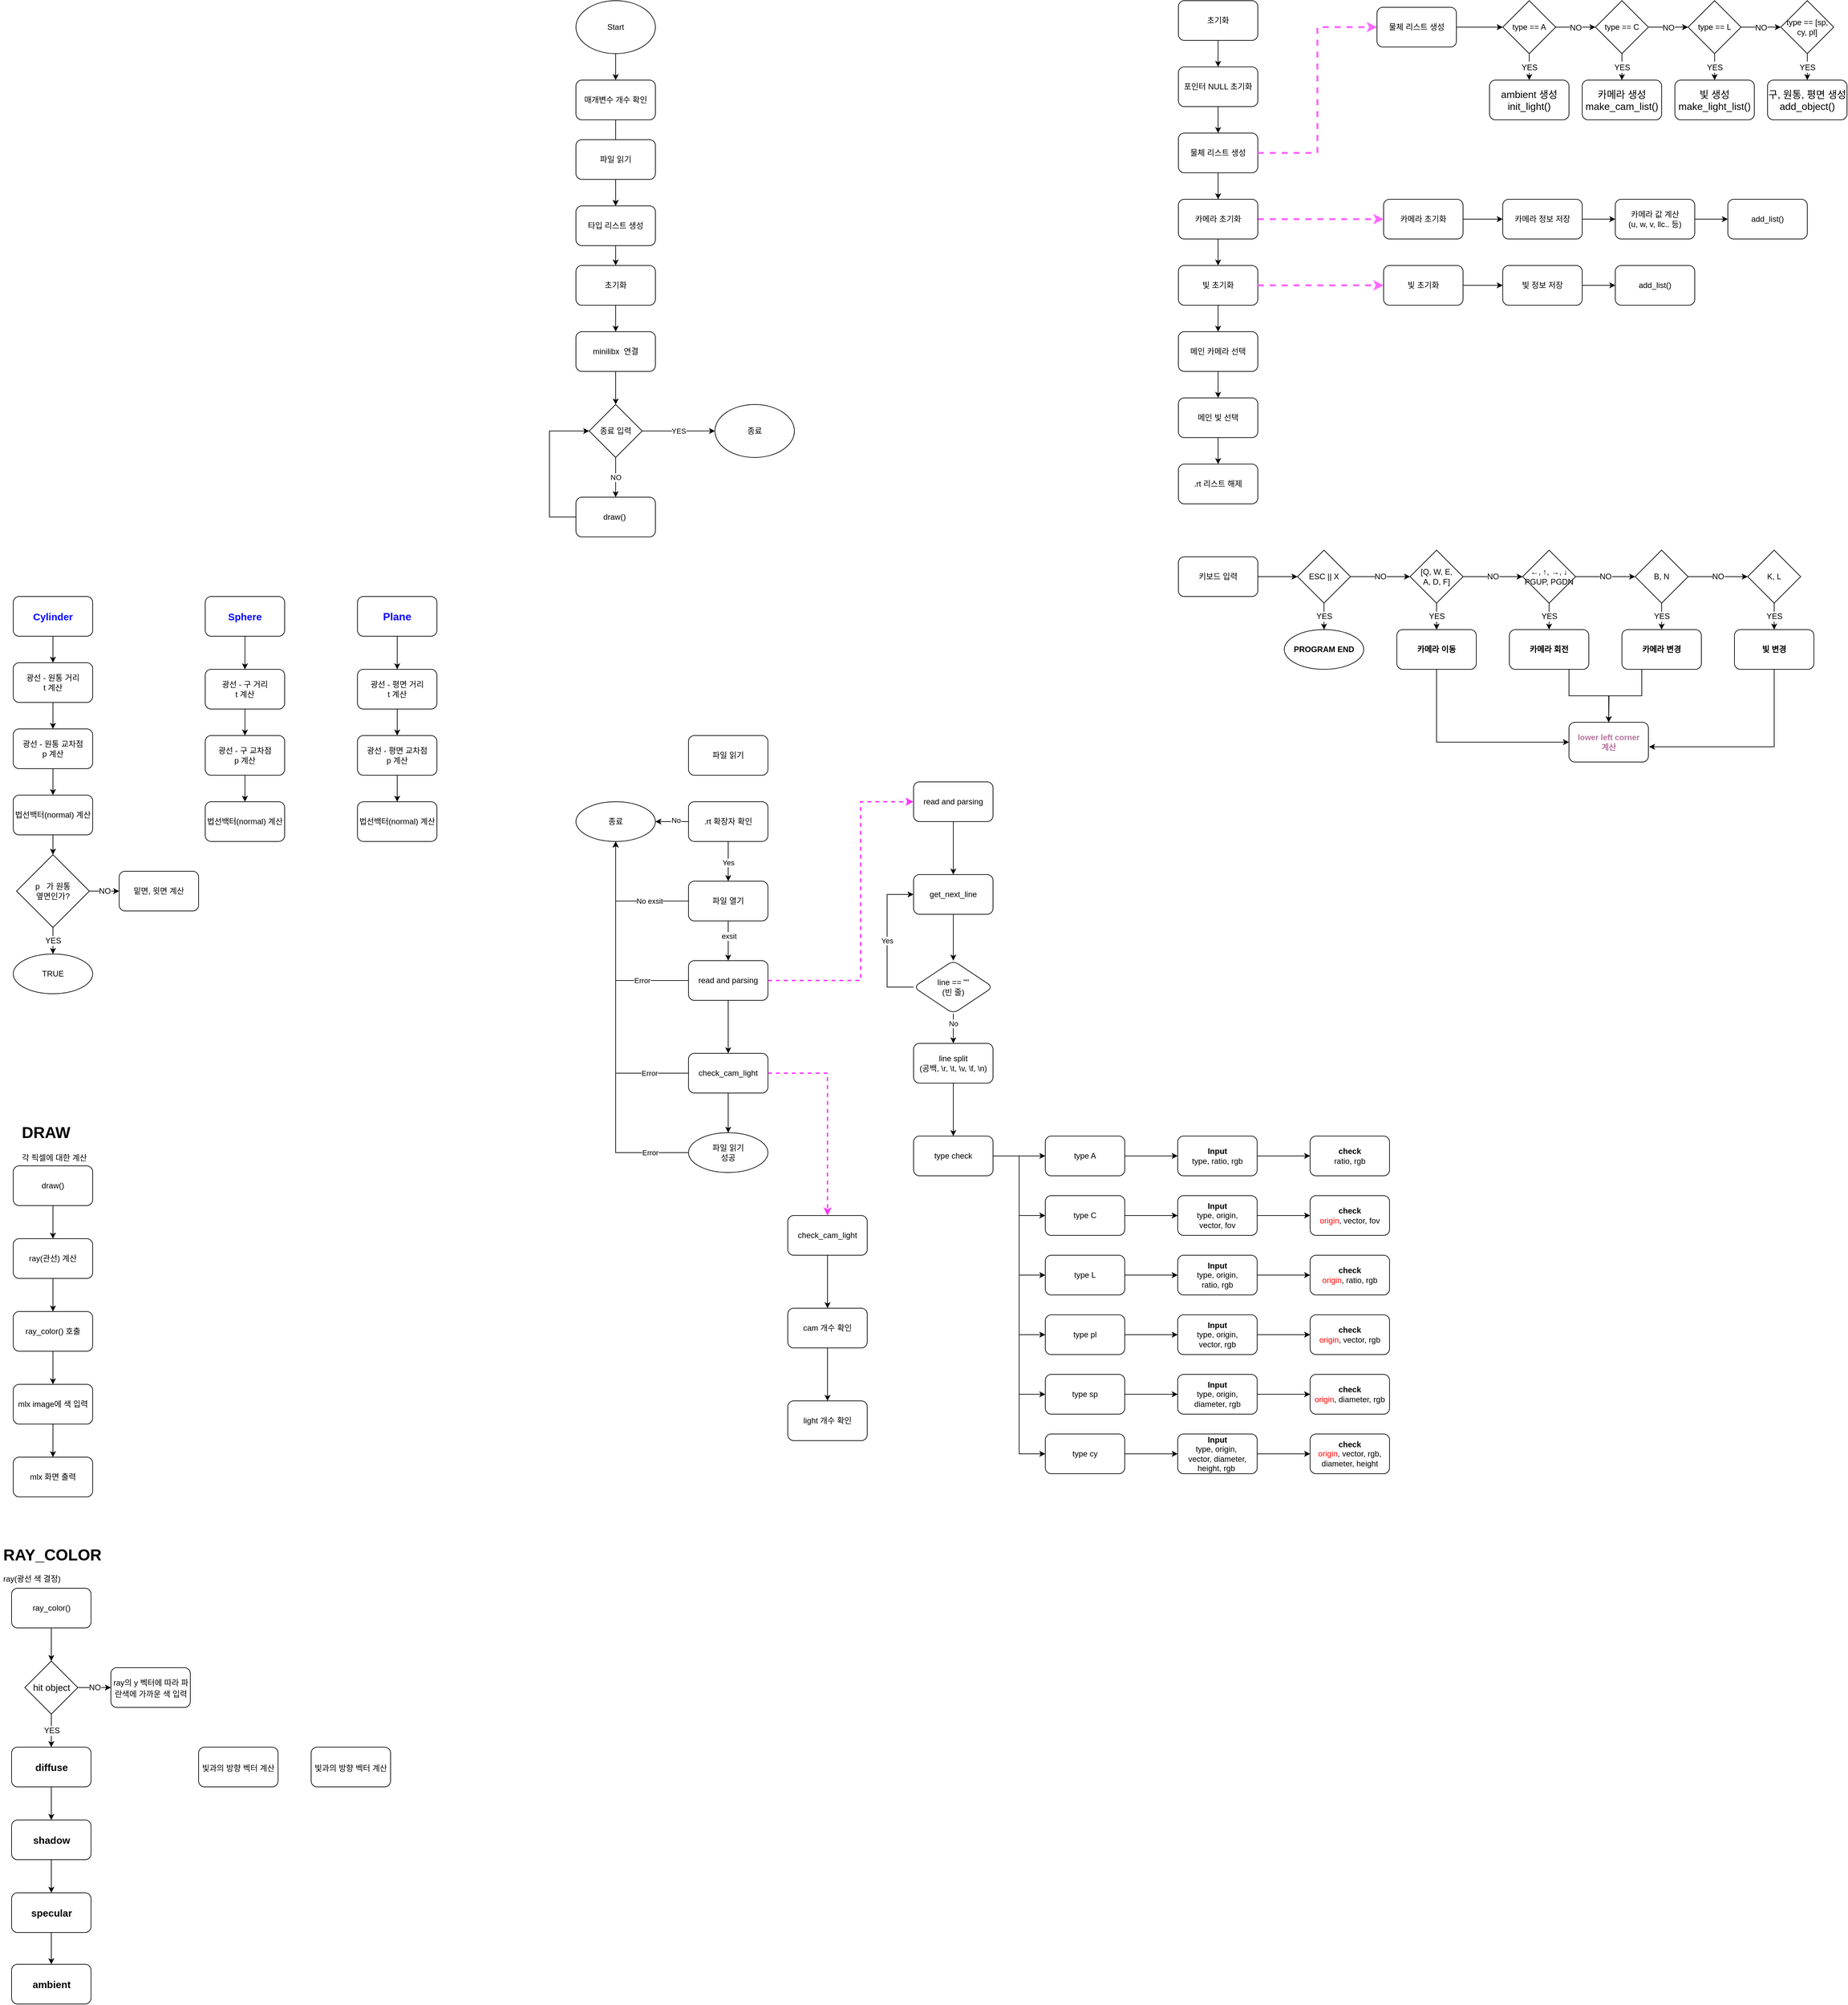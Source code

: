 <mxfile version="16.0.3" type="github">
  <diagram id="cb32SHKDerPAI4BWT1GU" name="Page-1">
    <mxGraphModel dx="2555" dy="942" grid="1" gridSize="10" guides="1" tooltips="1" connect="1" arrows="1" fold="1" page="1" pageScale="1" pageWidth="827" pageHeight="1169" math="0" shadow="0">
      <root>
        <mxCell id="0" />
        <mxCell id="1" parent="0" />
        <mxCell id="uXg0sXjpBSXNvQ2BMyhF-23" value="" style="edgeStyle=orthogonalEdgeStyle;rounded=0;orthogonalLoop=1;jettySize=auto;html=1;" edge="1" parent="1" source="uXg0sXjpBSXNvQ2BMyhF-1" target="uXg0sXjpBSXNvQ2BMyhF-2">
          <mxGeometry relative="1" as="geometry" />
        </mxCell>
        <mxCell id="uXg0sXjpBSXNvQ2BMyhF-1" value="Start" style="ellipse;whiteSpace=wrap;html=1;" vertex="1" parent="1">
          <mxGeometry x="140" y="10" width="120" height="80" as="geometry" />
        </mxCell>
        <mxCell id="uXg0sXjpBSXNvQ2BMyhF-22" value="" style="edgeStyle=orthogonalEdgeStyle;rounded=0;orthogonalLoop=1;jettySize=auto;html=1;" edge="1" parent="1" source="uXg0sXjpBSXNvQ2BMyhF-2" target="uXg0sXjpBSXNvQ2BMyhF-6">
          <mxGeometry relative="1" as="geometry" />
        </mxCell>
        <mxCell id="uXg0sXjpBSXNvQ2BMyhF-2" value="매개변수 개수 확인" style="rounded=1;whiteSpace=wrap;html=1;" vertex="1" parent="1">
          <mxGeometry x="140" y="130" width="120" height="60" as="geometry" />
        </mxCell>
        <mxCell id="uXg0sXjpBSXNvQ2BMyhF-21" value="" style="edgeStyle=orthogonalEdgeStyle;rounded=0;orthogonalLoop=1;jettySize=auto;html=1;" edge="1" parent="1" source="uXg0sXjpBSXNvQ2BMyhF-4" target="uXg0sXjpBSXNvQ2BMyhF-6">
          <mxGeometry relative="1" as="geometry" />
        </mxCell>
        <mxCell id="uXg0sXjpBSXNvQ2BMyhF-4" value="파일 읽기" style="rounded=1;whiteSpace=wrap;html=1;" vertex="1" parent="1">
          <mxGeometry x="140" y="220" width="120" height="60" as="geometry" />
        </mxCell>
        <mxCell id="uXg0sXjpBSXNvQ2BMyhF-20" value="" style="edgeStyle=orthogonalEdgeStyle;rounded=0;orthogonalLoop=1;jettySize=auto;html=1;" edge="1" parent="1" source="uXg0sXjpBSXNvQ2BMyhF-6" target="uXg0sXjpBSXNvQ2BMyhF-7">
          <mxGeometry relative="1" as="geometry" />
        </mxCell>
        <mxCell id="uXg0sXjpBSXNvQ2BMyhF-6" value="타입 리스트 생성" style="rounded=1;whiteSpace=wrap;html=1;" vertex="1" parent="1">
          <mxGeometry x="140" y="320" width="120" height="60" as="geometry" />
        </mxCell>
        <mxCell id="uXg0sXjpBSXNvQ2BMyhF-19" value="" style="edgeStyle=orthogonalEdgeStyle;rounded=0;orthogonalLoop=1;jettySize=auto;html=1;" edge="1" parent="1" source="uXg0sXjpBSXNvQ2BMyhF-7" target="uXg0sXjpBSXNvQ2BMyhF-10">
          <mxGeometry relative="1" as="geometry" />
        </mxCell>
        <mxCell id="uXg0sXjpBSXNvQ2BMyhF-7" value="초기화" style="rounded=1;whiteSpace=wrap;html=1;" vertex="1" parent="1">
          <mxGeometry x="140" y="410" width="120" height="60" as="geometry" />
        </mxCell>
        <mxCell id="uXg0sXjpBSXNvQ2BMyhF-18" value="" style="edgeStyle=orthogonalEdgeStyle;rounded=0;orthogonalLoop=1;jettySize=auto;html=1;" edge="1" parent="1" source="uXg0sXjpBSXNvQ2BMyhF-10" target="uXg0sXjpBSXNvQ2BMyhF-12">
          <mxGeometry relative="1" as="geometry" />
        </mxCell>
        <mxCell id="uXg0sXjpBSXNvQ2BMyhF-10" value="minilibx &amp;nbsp;연결" style="rounded=1;whiteSpace=wrap;html=1;" vertex="1" parent="1">
          <mxGeometry x="140" y="510" width="120" height="60" as="geometry" />
        </mxCell>
        <mxCell id="uXg0sXjpBSXNvQ2BMyhF-15" value="YES" style="edgeStyle=orthogonalEdgeStyle;rounded=0;orthogonalLoop=1;jettySize=auto;html=1;exitX=1;exitY=0.5;exitDx=0;exitDy=0;entryX=0;entryY=0.5;entryDx=0;entryDy=0;" edge="1" parent="1" source="uXg0sXjpBSXNvQ2BMyhF-12" target="uXg0sXjpBSXNvQ2BMyhF-14">
          <mxGeometry relative="1" as="geometry" />
        </mxCell>
        <mxCell id="uXg0sXjpBSXNvQ2BMyhF-16" value="NO" style="edgeStyle=orthogonalEdgeStyle;rounded=0;orthogonalLoop=1;jettySize=auto;html=1;exitX=0.5;exitY=1;exitDx=0;exitDy=0;" edge="1" parent="1" source="uXg0sXjpBSXNvQ2BMyhF-12" target="uXg0sXjpBSXNvQ2BMyhF-13">
          <mxGeometry relative="1" as="geometry" />
        </mxCell>
        <mxCell id="uXg0sXjpBSXNvQ2BMyhF-12" value="종료 입력" style="rhombus;whiteSpace=wrap;html=1;" vertex="1" parent="1">
          <mxGeometry x="160" y="620" width="80" height="80" as="geometry" />
        </mxCell>
        <mxCell id="uXg0sXjpBSXNvQ2BMyhF-17" style="edgeStyle=orthogonalEdgeStyle;rounded=0;orthogonalLoop=1;jettySize=auto;html=1;exitX=0;exitY=0.5;exitDx=0;exitDy=0;entryX=0;entryY=0.5;entryDx=0;entryDy=0;" edge="1" parent="1" source="uXg0sXjpBSXNvQ2BMyhF-13" target="uXg0sXjpBSXNvQ2BMyhF-12">
          <mxGeometry relative="1" as="geometry">
            <Array as="points">
              <mxPoint x="100" y="790" />
              <mxPoint x="100" y="660" />
            </Array>
          </mxGeometry>
        </mxCell>
        <mxCell id="uXg0sXjpBSXNvQ2BMyhF-13" value="draw()&amp;nbsp;" style="rounded=1;whiteSpace=wrap;html=1;" vertex="1" parent="1">
          <mxGeometry x="140" y="760" width="120" height="60" as="geometry" />
        </mxCell>
        <mxCell id="uXg0sXjpBSXNvQ2BMyhF-14" value="종료" style="ellipse;whiteSpace=wrap;html=1;" vertex="1" parent="1">
          <mxGeometry x="350" y="620" width="120" height="80" as="geometry" />
        </mxCell>
        <mxCell id="uXg0sXjpBSXNvQ2BMyhF-156" value="" style="group" vertex="1" connectable="0" parent="1">
          <mxGeometry x="1050" y="10" width="1010" height="760" as="geometry" />
        </mxCell>
        <mxCell id="uXg0sXjpBSXNvQ2BMyhF-29" value=".rt 리스트 해제" style="rounded=1;whiteSpace=wrap;html=1;" vertex="1" parent="uXg0sXjpBSXNvQ2BMyhF-156">
          <mxGeometry y="700" width="120" height="60" as="geometry" />
        </mxCell>
        <mxCell id="uXg0sXjpBSXNvQ2BMyhF-153" value="" style="group" vertex="1" connectable="0" parent="uXg0sXjpBSXNvQ2BMyhF-156">
          <mxGeometry width="1010" height="660" as="geometry" />
        </mxCell>
        <mxCell id="uXg0sXjpBSXNvQ2BMyhF-115" value="" style="group" vertex="1" connectable="0" parent="uXg0sXjpBSXNvQ2BMyhF-153">
          <mxGeometry x="300" width="710" height="180" as="geometry" />
        </mxCell>
        <mxCell id="uXg0sXjpBSXNvQ2BMyhF-27" value="물체 리스트 생성" style="rounded=1;whiteSpace=wrap;html=1;" vertex="1" parent="uXg0sXjpBSXNvQ2BMyhF-115">
          <mxGeometry y="10" width="120" height="60" as="geometry" />
        </mxCell>
        <mxCell id="uXg0sXjpBSXNvQ2BMyhF-30" value="type == A" style="rhombus;whiteSpace=wrap;html=1;" vertex="1" parent="uXg0sXjpBSXNvQ2BMyhF-115">
          <mxGeometry x="190" width="80" height="80" as="geometry" />
        </mxCell>
        <mxCell id="uXg0sXjpBSXNvQ2BMyhF-106" value="" style="edgeStyle=orthogonalEdgeStyle;rounded=0;orthogonalLoop=1;jettySize=auto;html=1;fontSize=14;fontColor=#0000FF;strokeWidth=1;" edge="1" parent="uXg0sXjpBSXNvQ2BMyhF-115" source="uXg0sXjpBSXNvQ2BMyhF-27" target="uXg0sXjpBSXNvQ2BMyhF-30">
          <mxGeometry relative="1" as="geometry" />
        </mxCell>
        <mxCell id="uXg0sXjpBSXNvQ2BMyhF-37" value="type == C" style="rhombus;whiteSpace=wrap;html=1;" vertex="1" parent="uXg0sXjpBSXNvQ2BMyhF-115">
          <mxGeometry x="330" width="80" height="80" as="geometry" />
        </mxCell>
        <mxCell id="uXg0sXjpBSXNvQ2BMyhF-107" value="&lt;font color=&quot;#000000&quot; style=&quot;font-size: 12px&quot;&gt;NO&lt;/font&gt;" style="edgeStyle=orthogonalEdgeStyle;rounded=0;orthogonalLoop=1;jettySize=auto;html=1;fontSize=14;fontColor=#0000FF;strokeWidth=1;" edge="1" parent="uXg0sXjpBSXNvQ2BMyhF-115" source="uXg0sXjpBSXNvQ2BMyhF-30" target="uXg0sXjpBSXNvQ2BMyhF-37">
          <mxGeometry relative="1" as="geometry" />
        </mxCell>
        <mxCell id="uXg0sXjpBSXNvQ2BMyhF-39" value="type == L" style="rhombus;whiteSpace=wrap;html=1;" vertex="1" parent="uXg0sXjpBSXNvQ2BMyhF-115">
          <mxGeometry x="470" width="80" height="80" as="geometry" />
        </mxCell>
        <mxCell id="uXg0sXjpBSXNvQ2BMyhF-108" value="&lt;font color=&quot;#000000&quot; style=&quot;font-size: 12px&quot;&gt;NO&lt;/font&gt;" style="edgeStyle=orthogonalEdgeStyle;rounded=0;orthogonalLoop=1;jettySize=auto;html=1;fontSize=14;fontColor=#0000FF;strokeWidth=1;" edge="1" parent="uXg0sXjpBSXNvQ2BMyhF-115" source="uXg0sXjpBSXNvQ2BMyhF-37" target="uXg0sXjpBSXNvQ2BMyhF-39">
          <mxGeometry relative="1" as="geometry" />
        </mxCell>
        <mxCell id="uXg0sXjpBSXNvQ2BMyhF-41" value="type == [sp, cy, pl]" style="rhombus;whiteSpace=wrap;html=1;" vertex="1" parent="uXg0sXjpBSXNvQ2BMyhF-115">
          <mxGeometry x="610" width="80" height="80" as="geometry" />
        </mxCell>
        <mxCell id="uXg0sXjpBSXNvQ2BMyhF-109" value="&lt;font color=&quot;#000000&quot; style=&quot;font-size: 12px&quot;&gt;NO&lt;/font&gt;" style="edgeStyle=orthogonalEdgeStyle;rounded=0;orthogonalLoop=1;jettySize=auto;html=1;fontSize=14;fontColor=#0000FF;strokeWidth=1;" edge="1" parent="uXg0sXjpBSXNvQ2BMyhF-115" source="uXg0sXjpBSXNvQ2BMyhF-39" target="uXg0sXjpBSXNvQ2BMyhF-41">
          <mxGeometry relative="1" as="geometry" />
        </mxCell>
        <mxCell id="uXg0sXjpBSXNvQ2BMyhF-47" value="&lt;font style=&quot;font-size: 15px&quot;&gt;ambient 생성&lt;br&gt;init_light()&lt;/font&gt;" style="rounded=1;whiteSpace=wrap;html=1;" vertex="1" parent="uXg0sXjpBSXNvQ2BMyhF-115">
          <mxGeometry x="170" y="120" width="120" height="60" as="geometry" />
        </mxCell>
        <mxCell id="uXg0sXjpBSXNvQ2BMyhF-110" value="&lt;font color=&quot;#000000&quot;&gt;&lt;span style=&quot;font-size: 12px&quot;&gt;YES&lt;/span&gt;&lt;/font&gt;" style="edgeStyle=orthogonalEdgeStyle;rounded=0;orthogonalLoop=1;jettySize=auto;html=1;fontSize=14;fontColor=#0000FF;strokeWidth=1;" edge="1" parent="uXg0sXjpBSXNvQ2BMyhF-115" source="uXg0sXjpBSXNvQ2BMyhF-30" target="uXg0sXjpBSXNvQ2BMyhF-47">
          <mxGeometry relative="1" as="geometry" />
        </mxCell>
        <mxCell id="uXg0sXjpBSXNvQ2BMyhF-49" value="&lt;font style=&quot;font-size: 15px&quot;&gt;카메라 생성&lt;br&gt;make_cam_list()&lt;br&gt;&lt;/font&gt;" style="rounded=1;whiteSpace=wrap;html=1;" vertex="1" parent="uXg0sXjpBSXNvQ2BMyhF-115">
          <mxGeometry x="310" y="120" width="120" height="60" as="geometry" />
        </mxCell>
        <mxCell id="uXg0sXjpBSXNvQ2BMyhF-111" value="&lt;font color=&quot;#000000&quot; style=&quot;font-size: 12px&quot;&gt;YES&lt;/font&gt;" style="edgeStyle=orthogonalEdgeStyle;rounded=0;orthogonalLoop=1;jettySize=auto;html=1;fontSize=14;fontColor=#0000FF;strokeWidth=1;" edge="1" parent="uXg0sXjpBSXNvQ2BMyhF-115" source="uXg0sXjpBSXNvQ2BMyhF-37" target="uXg0sXjpBSXNvQ2BMyhF-49">
          <mxGeometry relative="1" as="geometry" />
        </mxCell>
        <mxCell id="uXg0sXjpBSXNvQ2BMyhF-50" value="&lt;font style=&quot;font-size: 15px&quot;&gt;빛 생성&lt;br&gt;make_light_list()&lt;br&gt;&lt;/font&gt;" style="rounded=1;whiteSpace=wrap;html=1;" vertex="1" parent="uXg0sXjpBSXNvQ2BMyhF-115">
          <mxGeometry x="450" y="120" width="120" height="60" as="geometry" />
        </mxCell>
        <mxCell id="uXg0sXjpBSXNvQ2BMyhF-112" value="&lt;font style=&quot;font-size: 12px&quot; color=&quot;#000000&quot;&gt;&lt;font style=&quot;font-size: 12px&quot;&gt;YE&lt;/font&gt;S&lt;/font&gt;" style="edgeStyle=orthogonalEdgeStyle;rounded=0;orthogonalLoop=1;jettySize=auto;html=1;fontSize=14;fontColor=#0000FF;strokeWidth=1;" edge="1" parent="uXg0sXjpBSXNvQ2BMyhF-115" source="uXg0sXjpBSXNvQ2BMyhF-39" target="uXg0sXjpBSXNvQ2BMyhF-50">
          <mxGeometry relative="1" as="geometry" />
        </mxCell>
        <mxCell id="uXg0sXjpBSXNvQ2BMyhF-51" value="&lt;font style=&quot;font-size: 15px&quot;&gt;구, 원통, 평면 생성&lt;br&gt;add_object()&lt;br&gt;&lt;/font&gt;" style="rounded=1;whiteSpace=wrap;html=1;" vertex="1" parent="uXg0sXjpBSXNvQ2BMyhF-115">
          <mxGeometry x="590" y="120" width="120" height="60" as="geometry" />
        </mxCell>
        <mxCell id="uXg0sXjpBSXNvQ2BMyhF-113" value="&lt;font color=&quot;#000000&quot; style=&quot;font-size: 12px&quot;&gt;YES&lt;/font&gt;" style="edgeStyle=orthogonalEdgeStyle;rounded=0;orthogonalLoop=1;jettySize=auto;html=1;fontSize=14;fontColor=#0000FF;strokeWidth=1;" edge="1" parent="uXg0sXjpBSXNvQ2BMyhF-115" source="uXg0sXjpBSXNvQ2BMyhF-41" target="uXg0sXjpBSXNvQ2BMyhF-51">
          <mxGeometry relative="1" as="geometry" />
        </mxCell>
        <mxCell id="uXg0sXjpBSXNvQ2BMyhF-124" value="" style="group" vertex="1" connectable="0" parent="uXg0sXjpBSXNvQ2BMyhF-153">
          <mxGeometry x="310" y="300" width="640" height="60" as="geometry" />
        </mxCell>
        <mxCell id="uXg0sXjpBSXNvQ2BMyhF-105" value="카메라 초기화" style="rounded=1;whiteSpace=wrap;html=1;" vertex="1" parent="uXg0sXjpBSXNvQ2BMyhF-124">
          <mxGeometry width="120" height="60" as="geometry" />
        </mxCell>
        <mxCell id="uXg0sXjpBSXNvQ2BMyhF-117" value="카메라 정보 저장" style="rounded=1;whiteSpace=wrap;html=1;" vertex="1" parent="uXg0sXjpBSXNvQ2BMyhF-124">
          <mxGeometry x="180" width="120" height="60" as="geometry" />
        </mxCell>
        <mxCell id="uXg0sXjpBSXNvQ2BMyhF-120" value="" style="edgeStyle=orthogonalEdgeStyle;rounded=0;orthogonalLoop=1;jettySize=auto;html=1;fontSize=12;fontColor=#000000;strokeWidth=1;" edge="1" parent="uXg0sXjpBSXNvQ2BMyhF-124" source="uXg0sXjpBSXNvQ2BMyhF-105" target="uXg0sXjpBSXNvQ2BMyhF-117">
          <mxGeometry relative="1" as="geometry" />
        </mxCell>
        <mxCell id="uXg0sXjpBSXNvQ2BMyhF-118" value="카메라 값 계산&lt;br&gt;(u, w, v, llc.. 등)" style="rounded=1;whiteSpace=wrap;html=1;" vertex="1" parent="uXg0sXjpBSXNvQ2BMyhF-124">
          <mxGeometry x="350" width="120" height="60" as="geometry" />
        </mxCell>
        <mxCell id="uXg0sXjpBSXNvQ2BMyhF-121" value="" style="edgeStyle=orthogonalEdgeStyle;rounded=0;orthogonalLoop=1;jettySize=auto;html=1;fontSize=12;fontColor=#000000;strokeWidth=1;" edge="1" parent="uXg0sXjpBSXNvQ2BMyhF-124" source="uXg0sXjpBSXNvQ2BMyhF-117" target="uXg0sXjpBSXNvQ2BMyhF-118">
          <mxGeometry relative="1" as="geometry" />
        </mxCell>
        <mxCell id="uXg0sXjpBSXNvQ2BMyhF-119" value="add_list()" style="rounded=1;whiteSpace=wrap;html=1;" vertex="1" parent="uXg0sXjpBSXNvQ2BMyhF-124">
          <mxGeometry x="520" width="120" height="60" as="geometry" />
        </mxCell>
        <mxCell id="uXg0sXjpBSXNvQ2BMyhF-122" value="" style="edgeStyle=orthogonalEdgeStyle;rounded=0;orthogonalLoop=1;jettySize=auto;html=1;fontSize=12;fontColor=#000000;strokeWidth=1;" edge="1" parent="uXg0sXjpBSXNvQ2BMyhF-124" source="uXg0sXjpBSXNvQ2BMyhF-118" target="uXg0sXjpBSXNvQ2BMyhF-119">
          <mxGeometry relative="1" as="geometry" />
        </mxCell>
        <mxCell id="uXg0sXjpBSXNvQ2BMyhF-125" style="edgeStyle=orthogonalEdgeStyle;rounded=0;orthogonalLoop=1;jettySize=auto;html=1;fontSize=12;fontColor=#000000;strokeWidth=3;strokeColor=#FF66FF;dashed=1;fillColor=#e1d5e7;" edge="1" parent="uXg0sXjpBSXNvQ2BMyhF-153" source="uXg0sXjpBSXNvQ2BMyhF-9" target="uXg0sXjpBSXNvQ2BMyhF-105">
          <mxGeometry relative="1" as="geometry" />
        </mxCell>
        <mxCell id="uXg0sXjpBSXNvQ2BMyhF-145" value="" style="group" vertex="1" connectable="0" parent="uXg0sXjpBSXNvQ2BMyhF-153">
          <mxGeometry x="310" y="400" width="470" height="60" as="geometry" />
        </mxCell>
        <mxCell id="uXg0sXjpBSXNvQ2BMyhF-138" value="빛 초기화" style="rounded=1;whiteSpace=wrap;html=1;" vertex="1" parent="uXg0sXjpBSXNvQ2BMyhF-145">
          <mxGeometry width="120" height="60" as="geometry" />
        </mxCell>
        <mxCell id="uXg0sXjpBSXNvQ2BMyhF-139" value="빛 정보 저장" style="rounded=1;whiteSpace=wrap;html=1;" vertex="1" parent="uXg0sXjpBSXNvQ2BMyhF-145">
          <mxGeometry x="180" width="120" height="60" as="geometry" />
        </mxCell>
        <mxCell id="uXg0sXjpBSXNvQ2BMyhF-142" value="" style="edgeStyle=orthogonalEdgeStyle;rounded=0;orthogonalLoop=1;jettySize=auto;html=1;fontSize=12;fontColor=#000000;strokeWidth=1;" edge="1" parent="uXg0sXjpBSXNvQ2BMyhF-145" source="uXg0sXjpBSXNvQ2BMyhF-138" target="uXg0sXjpBSXNvQ2BMyhF-139">
          <mxGeometry relative="1" as="geometry" />
        </mxCell>
        <mxCell id="uXg0sXjpBSXNvQ2BMyhF-140" value="add_list()" style="rounded=1;whiteSpace=wrap;html=1;" vertex="1" parent="uXg0sXjpBSXNvQ2BMyhF-145">
          <mxGeometry x="350" width="120" height="60" as="geometry" />
        </mxCell>
        <mxCell id="uXg0sXjpBSXNvQ2BMyhF-143" value="" style="edgeStyle=orthogonalEdgeStyle;rounded=0;orthogonalLoop=1;jettySize=auto;html=1;fontSize=12;fontColor=#000000;strokeWidth=1;" edge="1" parent="uXg0sXjpBSXNvQ2BMyhF-145" source="uXg0sXjpBSXNvQ2BMyhF-139" target="uXg0sXjpBSXNvQ2BMyhF-140">
          <mxGeometry relative="1" as="geometry" />
        </mxCell>
        <mxCell id="uXg0sXjpBSXNvQ2BMyhF-152" value="" style="group" vertex="1" connectable="0" parent="uXg0sXjpBSXNvQ2BMyhF-153">
          <mxGeometry width="120" height="660" as="geometry" />
        </mxCell>
        <mxCell id="uXg0sXjpBSXNvQ2BMyhF-8" value="초기화" style="rounded=1;whiteSpace=wrap;html=1;" vertex="1" parent="uXg0sXjpBSXNvQ2BMyhF-152">
          <mxGeometry width="120" height="60" as="geometry" />
        </mxCell>
        <mxCell id="uXg0sXjpBSXNvQ2BMyhF-9" value="카메라 초기화" style="rounded=1;whiteSpace=wrap;html=1;" vertex="1" parent="uXg0sXjpBSXNvQ2BMyhF-152">
          <mxGeometry y="300" width="120" height="60" as="geometry" />
        </mxCell>
        <mxCell id="uXg0sXjpBSXNvQ2BMyhF-25" value="포인터 NULL 초기화" style="rounded=1;whiteSpace=wrap;html=1;" vertex="1" parent="uXg0sXjpBSXNvQ2BMyhF-152">
          <mxGeometry y="100" width="120" height="60" as="geometry" />
        </mxCell>
        <mxCell id="uXg0sXjpBSXNvQ2BMyhF-58" value="" style="edgeStyle=orthogonalEdgeStyle;rounded=0;orthogonalLoop=1;jettySize=auto;html=1;fontSize=12;" edge="1" parent="uXg0sXjpBSXNvQ2BMyhF-152" source="uXg0sXjpBSXNvQ2BMyhF-8" target="uXg0sXjpBSXNvQ2BMyhF-25">
          <mxGeometry relative="1" as="geometry" />
        </mxCell>
        <mxCell id="uXg0sXjpBSXNvQ2BMyhF-63" value="" style="edgeStyle=orthogonalEdgeStyle;rounded=0;orthogonalLoop=1;jettySize=auto;html=1;fontSize=12;strokeWidth=1;" edge="1" parent="uXg0sXjpBSXNvQ2BMyhF-152" source="uXg0sXjpBSXNvQ2BMyhF-26" target="uXg0sXjpBSXNvQ2BMyhF-9">
          <mxGeometry relative="1" as="geometry" />
        </mxCell>
        <mxCell id="uXg0sXjpBSXNvQ2BMyhF-26" value="물체 리스트 생성" style="rounded=1;whiteSpace=wrap;html=1;" vertex="1" parent="uXg0sXjpBSXNvQ2BMyhF-152">
          <mxGeometry y="200" width="120" height="60" as="geometry" />
        </mxCell>
        <mxCell id="uXg0sXjpBSXNvQ2BMyhF-59" value="" style="edgeStyle=orthogonalEdgeStyle;rounded=0;orthogonalLoop=1;jettySize=auto;html=1;fontSize=12;" edge="1" parent="uXg0sXjpBSXNvQ2BMyhF-152" source="uXg0sXjpBSXNvQ2BMyhF-25" target="uXg0sXjpBSXNvQ2BMyhF-26">
          <mxGeometry relative="1" as="geometry" />
        </mxCell>
        <mxCell id="uXg0sXjpBSXNvQ2BMyhF-28" value="빛 초기화" style="rounded=1;whiteSpace=wrap;html=1;" vertex="1" parent="uXg0sXjpBSXNvQ2BMyhF-152">
          <mxGeometry y="400" width="120" height="60" as="geometry" />
        </mxCell>
        <mxCell id="uXg0sXjpBSXNvQ2BMyhF-64" value="" style="edgeStyle=orthogonalEdgeStyle;rounded=0;orthogonalLoop=1;jettySize=auto;html=1;fontSize=12;strokeWidth=1;" edge="1" parent="uXg0sXjpBSXNvQ2BMyhF-152" source="uXg0sXjpBSXNvQ2BMyhF-9" target="uXg0sXjpBSXNvQ2BMyhF-28">
          <mxGeometry relative="1" as="geometry" />
        </mxCell>
        <mxCell id="uXg0sXjpBSXNvQ2BMyhF-146" value="메인 카메라 선택" style="rounded=1;whiteSpace=wrap;html=1;" vertex="1" parent="uXg0sXjpBSXNvQ2BMyhF-152">
          <mxGeometry y="500" width="120" height="60" as="geometry" />
        </mxCell>
        <mxCell id="uXg0sXjpBSXNvQ2BMyhF-148" value="" style="edgeStyle=orthogonalEdgeStyle;rounded=0;orthogonalLoop=1;jettySize=auto;html=1;fontSize=12;fontColor=#000000;strokeWidth=1;" edge="1" parent="uXg0sXjpBSXNvQ2BMyhF-152" source="uXg0sXjpBSXNvQ2BMyhF-28" target="uXg0sXjpBSXNvQ2BMyhF-146">
          <mxGeometry relative="1" as="geometry" />
        </mxCell>
        <mxCell id="uXg0sXjpBSXNvQ2BMyhF-147" value="메인 빛 선택" style="rounded=1;whiteSpace=wrap;html=1;" vertex="1" parent="uXg0sXjpBSXNvQ2BMyhF-152">
          <mxGeometry y="600" width="120" height="60" as="geometry" />
        </mxCell>
        <mxCell id="uXg0sXjpBSXNvQ2BMyhF-150" value="" style="edgeStyle=orthogonalEdgeStyle;rounded=0;orthogonalLoop=1;jettySize=auto;html=1;fontSize=12;fontColor=#000000;strokeWidth=1;" edge="1" parent="uXg0sXjpBSXNvQ2BMyhF-152" source="uXg0sXjpBSXNvQ2BMyhF-146" target="uXg0sXjpBSXNvQ2BMyhF-147">
          <mxGeometry relative="1" as="geometry" />
        </mxCell>
        <mxCell id="uXg0sXjpBSXNvQ2BMyhF-60" style="edgeStyle=orthogonalEdgeStyle;rounded=0;orthogonalLoop=1;jettySize=auto;html=1;entryX=0;entryY=0.5;entryDx=0;entryDy=0;fontSize=12;strokeWidth=3;dashed=1;fillColor=#f8cecc;strokeColor=#FF66FF;" edge="1" parent="uXg0sXjpBSXNvQ2BMyhF-153" source="uXg0sXjpBSXNvQ2BMyhF-26" target="uXg0sXjpBSXNvQ2BMyhF-27">
          <mxGeometry relative="1" as="geometry" />
        </mxCell>
        <mxCell id="uXg0sXjpBSXNvQ2BMyhF-144" style="edgeStyle=orthogonalEdgeStyle;rounded=0;orthogonalLoop=1;jettySize=auto;html=1;entryX=0;entryY=0.5;entryDx=0;entryDy=0;fontSize=12;fontColor=#000000;strokeWidth=3;dashed=1;fillColor=#e1d5e7;strokeColor=#FF66FF;" edge="1" parent="uXg0sXjpBSXNvQ2BMyhF-153" source="uXg0sXjpBSXNvQ2BMyhF-28" target="uXg0sXjpBSXNvQ2BMyhF-138">
          <mxGeometry relative="1" as="geometry" />
        </mxCell>
        <mxCell id="uXg0sXjpBSXNvQ2BMyhF-155" value="" style="edgeStyle=orthogonalEdgeStyle;rounded=0;orthogonalLoop=1;jettySize=auto;html=1;fontSize=12;fontColor=#000000;strokeColor=#000000;strokeWidth=1;" edge="1" parent="uXg0sXjpBSXNvQ2BMyhF-156" source="uXg0sXjpBSXNvQ2BMyhF-147" target="uXg0sXjpBSXNvQ2BMyhF-29">
          <mxGeometry relative="1" as="geometry" />
        </mxCell>
        <mxCell id="uXg0sXjpBSXNvQ2BMyhF-163" value="" style="group" vertex="1" connectable="0" parent="1">
          <mxGeometry x="-420" y="910" width="120" height="370" as="geometry" />
        </mxCell>
        <mxCell id="uXg0sXjpBSXNvQ2BMyhF-68" value="&lt;font style=&quot;font-size: 15px&quot; color=&quot;#0000ff&quot;&gt;&lt;b&gt;Sphere&lt;/b&gt;&lt;/font&gt;" style="rounded=1;whiteSpace=wrap;html=1;fontSize=12;" vertex="1" parent="uXg0sXjpBSXNvQ2BMyhF-163">
          <mxGeometry width="120" height="60" as="geometry" />
        </mxCell>
        <mxCell id="uXg0sXjpBSXNvQ2BMyhF-157" value="광선 - 구 거리&lt;br&gt;t 계산" style="rounded=1;whiteSpace=wrap;html=1;fontSize=12;fontColor=#000000;strokeColor=#000000;" vertex="1" parent="uXg0sXjpBSXNvQ2BMyhF-163">
          <mxGeometry y="110" width="120" height="60" as="geometry" />
        </mxCell>
        <mxCell id="uXg0sXjpBSXNvQ2BMyhF-160" value="" style="edgeStyle=orthogonalEdgeStyle;rounded=0;orthogonalLoop=1;jettySize=auto;html=1;fontSize=12;fontColor=#000000;strokeColor=#000000;strokeWidth=1;" edge="1" parent="uXg0sXjpBSXNvQ2BMyhF-163" source="uXg0sXjpBSXNvQ2BMyhF-68" target="uXg0sXjpBSXNvQ2BMyhF-157">
          <mxGeometry relative="1" as="geometry" />
        </mxCell>
        <mxCell id="uXg0sXjpBSXNvQ2BMyhF-158" value="광선 - 구 교차점&lt;br&gt;p 계산" style="rounded=1;whiteSpace=wrap;html=1;fontSize=12;fontColor=#000000;strokeColor=#000000;" vertex="1" parent="uXg0sXjpBSXNvQ2BMyhF-163">
          <mxGeometry y="210" width="120" height="60" as="geometry" />
        </mxCell>
        <mxCell id="uXg0sXjpBSXNvQ2BMyhF-161" value="" style="edgeStyle=orthogonalEdgeStyle;rounded=0;orthogonalLoop=1;jettySize=auto;html=1;fontSize=12;fontColor=#000000;strokeColor=#000000;strokeWidth=1;" edge="1" parent="uXg0sXjpBSXNvQ2BMyhF-163" source="uXg0sXjpBSXNvQ2BMyhF-157" target="uXg0sXjpBSXNvQ2BMyhF-158">
          <mxGeometry relative="1" as="geometry" />
        </mxCell>
        <mxCell id="uXg0sXjpBSXNvQ2BMyhF-159" value="법선백터(normal) 계산" style="rounded=1;whiteSpace=wrap;html=1;fontSize=12;fontColor=#000000;strokeColor=#000000;" vertex="1" parent="uXg0sXjpBSXNvQ2BMyhF-163">
          <mxGeometry y="310" width="120" height="60" as="geometry" />
        </mxCell>
        <mxCell id="uXg0sXjpBSXNvQ2BMyhF-162" value="" style="edgeStyle=orthogonalEdgeStyle;rounded=0;orthogonalLoop=1;jettySize=auto;html=1;fontSize=12;fontColor=#000000;strokeColor=#000000;strokeWidth=1;" edge="1" parent="uXg0sXjpBSXNvQ2BMyhF-163" source="uXg0sXjpBSXNvQ2BMyhF-158" target="uXg0sXjpBSXNvQ2BMyhF-159">
          <mxGeometry relative="1" as="geometry" />
        </mxCell>
        <mxCell id="uXg0sXjpBSXNvQ2BMyhF-177" value="" style="group" vertex="1" connectable="0" parent="1">
          <mxGeometry x="-190" y="910" width="120" height="370" as="geometry" />
        </mxCell>
        <mxCell id="uXg0sXjpBSXNvQ2BMyhF-69" value="&lt;b&gt;&lt;font style=&quot;font-size: 16px&quot; color=&quot;#0000ff&quot;&gt;Plane&lt;/font&gt;&lt;/b&gt;" style="rounded=1;whiteSpace=wrap;html=1;fontSize=12;" vertex="1" parent="uXg0sXjpBSXNvQ2BMyhF-177">
          <mxGeometry width="120" height="60" as="geometry" />
        </mxCell>
        <mxCell id="uXg0sXjpBSXNvQ2BMyhF-166" value="광선 - 평면 거리&lt;br&gt;t 계산" style="rounded=1;whiteSpace=wrap;html=1;fontSize=12;fontColor=#000000;strokeColor=#000000;" vertex="1" parent="uXg0sXjpBSXNvQ2BMyhF-177">
          <mxGeometry y="110" width="120" height="60" as="geometry" />
        </mxCell>
        <mxCell id="uXg0sXjpBSXNvQ2BMyhF-169" value="" style="edgeStyle=orthogonalEdgeStyle;rounded=0;orthogonalLoop=1;jettySize=auto;html=1;fontSize=12;fontColor=#000000;strokeColor=#000000;strokeWidth=1;" edge="1" parent="uXg0sXjpBSXNvQ2BMyhF-177" source="uXg0sXjpBSXNvQ2BMyhF-69" target="uXg0sXjpBSXNvQ2BMyhF-166">
          <mxGeometry relative="1" as="geometry" />
        </mxCell>
        <mxCell id="uXg0sXjpBSXNvQ2BMyhF-167" value="광선 - 평면 교차점&lt;br&gt;p 계산" style="rounded=1;whiteSpace=wrap;html=1;fontSize=12;fontColor=#000000;strokeColor=#000000;" vertex="1" parent="uXg0sXjpBSXNvQ2BMyhF-177">
          <mxGeometry y="210" width="120" height="60" as="geometry" />
        </mxCell>
        <mxCell id="uXg0sXjpBSXNvQ2BMyhF-170" value="" style="edgeStyle=orthogonalEdgeStyle;rounded=0;orthogonalLoop=1;jettySize=auto;html=1;fontSize=12;fontColor=#000000;strokeColor=#000000;strokeWidth=1;" edge="1" parent="uXg0sXjpBSXNvQ2BMyhF-177" source="uXg0sXjpBSXNvQ2BMyhF-166" target="uXg0sXjpBSXNvQ2BMyhF-167">
          <mxGeometry relative="1" as="geometry" />
        </mxCell>
        <mxCell id="uXg0sXjpBSXNvQ2BMyhF-168" value="법선백터(normal) 계산" style="rounded=1;whiteSpace=wrap;html=1;fontSize=12;fontColor=#000000;strokeColor=#000000;" vertex="1" parent="uXg0sXjpBSXNvQ2BMyhF-177">
          <mxGeometry y="310" width="120" height="60" as="geometry" />
        </mxCell>
        <mxCell id="uXg0sXjpBSXNvQ2BMyhF-171" value="" style="edgeStyle=orthogonalEdgeStyle;rounded=0;orthogonalLoop=1;jettySize=auto;html=1;fontSize=12;fontColor=#000000;strokeColor=#000000;strokeWidth=1;" edge="1" parent="uXg0sXjpBSXNvQ2BMyhF-177" source="uXg0sXjpBSXNvQ2BMyhF-167" target="uXg0sXjpBSXNvQ2BMyhF-168">
          <mxGeometry relative="1" as="geometry" />
        </mxCell>
        <mxCell id="uXg0sXjpBSXNvQ2BMyhF-189" value="" style="group" vertex="1" connectable="0" parent="1">
          <mxGeometry x="-710" y="910" width="280" height="600" as="geometry" />
        </mxCell>
        <mxCell id="uXg0sXjpBSXNvQ2BMyhF-238" value="" style="edgeStyle=orthogonalEdgeStyle;rounded=0;orthogonalLoop=1;jettySize=auto;html=1;fontSize=12;fontColor=#000000;strokeColor=#000000;strokeWidth=1;" edge="1" parent="uXg0sXjpBSXNvQ2BMyhF-189" source="uXg0sXjpBSXNvQ2BMyhF-70" target="uXg0sXjpBSXNvQ2BMyhF-173">
          <mxGeometry relative="1" as="geometry" />
        </mxCell>
        <mxCell id="uXg0sXjpBSXNvQ2BMyhF-70" value="&lt;b&gt;&lt;font style=&quot;font-size: 15px&quot; color=&quot;#0000ff&quot;&gt;Cylinder&lt;/font&gt;&lt;/b&gt;" style="rounded=1;whiteSpace=wrap;html=1;fontSize=12;" vertex="1" parent="uXg0sXjpBSXNvQ2BMyhF-189">
          <mxGeometry width="120" height="60" as="geometry" />
        </mxCell>
        <mxCell id="uXg0sXjpBSXNvQ2BMyhF-173" value="광선 - 원통 거리&lt;br&gt;t 계산" style="rounded=1;whiteSpace=wrap;html=1;fontSize=12;fontColor=#000000;strokeColor=#000000;" vertex="1" parent="uXg0sXjpBSXNvQ2BMyhF-189">
          <mxGeometry y="100" width="120" height="60" as="geometry" />
        </mxCell>
        <mxCell id="uXg0sXjpBSXNvQ2BMyhF-175" value="광선 - 원통 교차점&lt;br&gt;p 계산" style="rounded=1;whiteSpace=wrap;html=1;fontSize=12;fontColor=#000000;strokeColor=#000000;" vertex="1" parent="uXg0sXjpBSXNvQ2BMyhF-189">
          <mxGeometry y="200" width="120" height="60" as="geometry" />
        </mxCell>
        <mxCell id="uXg0sXjpBSXNvQ2BMyhF-172" value="" style="edgeStyle=orthogonalEdgeStyle;rounded=0;orthogonalLoop=1;jettySize=auto;html=1;fontSize=12;fontColor=#000000;strokeColor=#000000;strokeWidth=1;" edge="1" parent="uXg0sXjpBSXNvQ2BMyhF-189" source="uXg0sXjpBSXNvQ2BMyhF-173" target="uXg0sXjpBSXNvQ2BMyhF-175">
          <mxGeometry relative="1" as="geometry" />
        </mxCell>
        <mxCell id="uXg0sXjpBSXNvQ2BMyhF-176" value="법선백터(normal) 계산" style="rounded=1;whiteSpace=wrap;html=1;fontSize=12;fontColor=#000000;strokeColor=#000000;" vertex="1" parent="uXg0sXjpBSXNvQ2BMyhF-189">
          <mxGeometry y="300" width="120" height="60" as="geometry" />
        </mxCell>
        <mxCell id="uXg0sXjpBSXNvQ2BMyhF-174" value="" style="edgeStyle=orthogonalEdgeStyle;rounded=0;orthogonalLoop=1;jettySize=auto;html=1;fontSize=12;fontColor=#000000;strokeColor=#000000;strokeWidth=1;" edge="1" parent="uXg0sXjpBSXNvQ2BMyhF-189" source="uXg0sXjpBSXNvQ2BMyhF-175" target="uXg0sXjpBSXNvQ2BMyhF-176">
          <mxGeometry relative="1" as="geometry" />
        </mxCell>
        <mxCell id="uXg0sXjpBSXNvQ2BMyhF-179" value="p &amp;nbsp; 가 원통 &lt;br&gt;옆면인가?" style="rhombus;whiteSpace=wrap;html=1;fontSize=12;fontColor=#000000;strokeColor=#000000;" vertex="1" parent="uXg0sXjpBSXNvQ2BMyhF-189">
          <mxGeometry x="5" y="390" width="110" height="110" as="geometry" />
        </mxCell>
        <mxCell id="uXg0sXjpBSXNvQ2BMyhF-180" value="" style="edgeStyle=orthogonalEdgeStyle;rounded=0;orthogonalLoop=1;jettySize=auto;html=1;fontSize=12;fontColor=#000000;strokeColor=#000000;strokeWidth=1;" edge="1" parent="uXg0sXjpBSXNvQ2BMyhF-189" source="uXg0sXjpBSXNvQ2BMyhF-176" target="uXg0sXjpBSXNvQ2BMyhF-179">
          <mxGeometry relative="1" as="geometry" />
        </mxCell>
        <mxCell id="uXg0sXjpBSXNvQ2BMyhF-181" value="TRUE" style="ellipse;whiteSpace=wrap;html=1;strokeColor=#000000;fontColor=#000000;" vertex="1" parent="uXg0sXjpBSXNvQ2BMyhF-189">
          <mxGeometry y="540" width="120" height="60" as="geometry" />
        </mxCell>
        <mxCell id="uXg0sXjpBSXNvQ2BMyhF-182" value="YES" style="edgeStyle=orthogonalEdgeStyle;rounded=0;orthogonalLoop=1;jettySize=auto;html=1;fontSize=12;fontColor=#000000;strokeColor=#000000;strokeWidth=1;" edge="1" parent="uXg0sXjpBSXNvQ2BMyhF-189" source="uXg0sXjpBSXNvQ2BMyhF-179" target="uXg0sXjpBSXNvQ2BMyhF-181">
          <mxGeometry relative="1" as="geometry" />
        </mxCell>
        <mxCell id="uXg0sXjpBSXNvQ2BMyhF-185" value="밑면, 윗면 계산" style="rounded=1;whiteSpace=wrap;html=1;fontSize=12;fontColor=#000000;strokeColor=#000000;" vertex="1" parent="uXg0sXjpBSXNvQ2BMyhF-189">
          <mxGeometry x="160" y="415" width="120" height="60" as="geometry" />
        </mxCell>
        <mxCell id="uXg0sXjpBSXNvQ2BMyhF-186" value="NO" style="edgeStyle=orthogonalEdgeStyle;rounded=0;orthogonalLoop=1;jettySize=auto;html=1;fontSize=12;fontColor=#000000;strokeColor=#000000;strokeWidth=1;" edge="1" parent="uXg0sXjpBSXNvQ2BMyhF-189" source="uXg0sXjpBSXNvQ2BMyhF-179" target="uXg0sXjpBSXNvQ2BMyhF-185">
          <mxGeometry relative="1" as="geometry" />
        </mxCell>
        <mxCell id="uXg0sXjpBSXNvQ2BMyhF-237" value="" style="group" vertex="1" connectable="0" parent="1">
          <mxGeometry x="1050" y="840" width="960" height="320" as="geometry" />
        </mxCell>
        <mxCell id="uXg0sXjpBSXNvQ2BMyhF-190" value="키보드 입력" style="rounded=1;whiteSpace=wrap;html=1;fontSize=12;fontColor=#000000;strokeColor=#000000;" vertex="1" parent="uXg0sXjpBSXNvQ2BMyhF-237">
          <mxGeometry y="10" width="120" height="60" as="geometry" />
        </mxCell>
        <mxCell id="uXg0sXjpBSXNvQ2BMyhF-212" value="" style="group" vertex="1" connectable="0" parent="uXg0sXjpBSXNvQ2BMyhF-237">
          <mxGeometry x="160" width="120" height="180" as="geometry" />
        </mxCell>
        <mxCell id="uXg0sXjpBSXNvQ2BMyhF-191" value="ESC || X" style="rhombus;whiteSpace=wrap;html=1;fontSize=12;fontColor=#000000;strokeColor=#000000;" vertex="1" parent="uXg0sXjpBSXNvQ2BMyhF-212">
          <mxGeometry x="20" width="80" height="80" as="geometry" />
        </mxCell>
        <mxCell id="uXg0sXjpBSXNvQ2BMyhF-192" value="&lt;b&gt;PROGRAM END&lt;/b&gt;" style="ellipse;whiteSpace=wrap;html=1;strokeColor=#000000;fontColor=#000000;" vertex="1" parent="uXg0sXjpBSXNvQ2BMyhF-212">
          <mxGeometry y="120" width="120" height="60" as="geometry" />
        </mxCell>
        <mxCell id="uXg0sXjpBSXNvQ2BMyhF-193" value="YES" style="edgeStyle=orthogonalEdgeStyle;rounded=0;orthogonalLoop=1;jettySize=auto;html=1;fontSize=12;fontColor=#000000;strokeColor=#000000;strokeWidth=1;" edge="1" parent="uXg0sXjpBSXNvQ2BMyhF-212" source="uXg0sXjpBSXNvQ2BMyhF-191" target="uXg0sXjpBSXNvQ2BMyhF-192">
          <mxGeometry relative="1" as="geometry" />
        </mxCell>
        <mxCell id="uXg0sXjpBSXNvQ2BMyhF-194" value="" style="edgeStyle=orthogonalEdgeStyle;rounded=0;orthogonalLoop=1;jettySize=auto;html=1;fontSize=12;fontColor=#000000;strokeColor=#000000;strokeWidth=1;" edge="1" parent="uXg0sXjpBSXNvQ2BMyhF-237" source="uXg0sXjpBSXNvQ2BMyhF-190" target="uXg0sXjpBSXNvQ2BMyhF-191">
          <mxGeometry relative="1" as="geometry" />
        </mxCell>
        <mxCell id="uXg0sXjpBSXNvQ2BMyhF-213" value="NO" style="edgeStyle=orthogonalEdgeStyle;rounded=0;orthogonalLoop=1;jettySize=auto;html=1;fontSize=12;fontColor=#000000;strokeColor=#000000;strokeWidth=1;" edge="1" parent="uXg0sXjpBSXNvQ2BMyhF-237" source="uXg0sXjpBSXNvQ2BMyhF-191" target="uXg0sXjpBSXNvQ2BMyhF-195">
          <mxGeometry relative="1" as="geometry" />
        </mxCell>
        <mxCell id="uXg0sXjpBSXNvQ2BMyhF-217" value="&lt;b&gt;&lt;font color=&quot;#b5739d&quot;&gt;lower left corner&lt;br&gt;계산&lt;/font&gt;&lt;/b&gt;" style="rounded=1;whiteSpace=wrap;html=1;fontSize=12;fontColor=#000000;strokeColor=#000000;" vertex="1" parent="uXg0sXjpBSXNvQ2BMyhF-237">
          <mxGeometry x="590" y="260" width="120" height="60" as="geometry" />
        </mxCell>
        <mxCell id="uXg0sXjpBSXNvQ2BMyhF-195" value="[Q, W, E,&lt;br&gt;A, D, F]" style="rhombus;whiteSpace=wrap;html=1;fontSize=12;fontColor=#000000;strokeColor=#000000;" vertex="1" parent="uXg0sXjpBSXNvQ2BMyhF-237">
          <mxGeometry x="350" width="80" height="80" as="geometry" />
        </mxCell>
        <mxCell id="uXg0sXjpBSXNvQ2BMyhF-233" style="edgeStyle=orthogonalEdgeStyle;rounded=0;orthogonalLoop=1;jettySize=auto;html=1;exitX=0.5;exitY=1;exitDx=0;exitDy=0;entryX=0;entryY=0.5;entryDx=0;entryDy=0;fontSize=12;fontColor=#000000;strokeColor=#000000;strokeWidth=1;" edge="1" parent="uXg0sXjpBSXNvQ2BMyhF-237" source="uXg0sXjpBSXNvQ2BMyhF-222" target="uXg0sXjpBSXNvQ2BMyhF-217">
          <mxGeometry relative="1" as="geometry" />
        </mxCell>
        <mxCell id="uXg0sXjpBSXNvQ2BMyhF-222" value="&lt;b&gt;카메라 이동&lt;/b&gt;" style="rounded=1;whiteSpace=wrap;html=1;fontSize=12;fontColor=#000000;strokeColor=#000000;" vertex="1" parent="uXg0sXjpBSXNvQ2BMyhF-237">
          <mxGeometry x="330" y="120" width="120" height="60" as="geometry" />
        </mxCell>
        <mxCell id="uXg0sXjpBSXNvQ2BMyhF-227" value="YES" style="edgeStyle=orthogonalEdgeStyle;rounded=0;orthogonalLoop=1;jettySize=auto;html=1;fontSize=12;fontColor=#000000;strokeColor=#000000;strokeWidth=1;" edge="1" parent="uXg0sXjpBSXNvQ2BMyhF-237" source="uXg0sXjpBSXNvQ2BMyhF-195" target="uXg0sXjpBSXNvQ2BMyhF-222">
          <mxGeometry relative="1" as="geometry" />
        </mxCell>
        <mxCell id="uXg0sXjpBSXNvQ2BMyhF-199" value="←, ↑, →, ↓&lt;br&gt;PGUP, PGDN" style="rhombus;whiteSpace=wrap;html=1;fontSize=12;fontColor=#000000;strokeColor=#000000;" vertex="1" parent="uXg0sXjpBSXNvQ2BMyhF-237">
          <mxGeometry x="520" width="80" height="80" as="geometry" />
        </mxCell>
        <mxCell id="uXg0sXjpBSXNvQ2BMyhF-214" value="NO" style="edgeStyle=orthogonalEdgeStyle;rounded=0;orthogonalLoop=1;jettySize=auto;html=1;fontSize=12;fontColor=#000000;strokeColor=#000000;strokeWidth=1;" edge="1" parent="uXg0sXjpBSXNvQ2BMyhF-237" source="uXg0sXjpBSXNvQ2BMyhF-195" target="uXg0sXjpBSXNvQ2BMyhF-199">
          <mxGeometry relative="1" as="geometry" />
        </mxCell>
        <mxCell id="uXg0sXjpBSXNvQ2BMyhF-202" value="B, N" style="rhombus;whiteSpace=wrap;html=1;fontSize=12;fontColor=#000000;strokeColor=#000000;" vertex="1" parent="uXg0sXjpBSXNvQ2BMyhF-237">
          <mxGeometry x="690" width="80" height="80" as="geometry" />
        </mxCell>
        <mxCell id="uXg0sXjpBSXNvQ2BMyhF-215" value="NO" style="edgeStyle=orthogonalEdgeStyle;rounded=0;orthogonalLoop=1;jettySize=auto;html=1;fontSize=12;fontColor=#000000;strokeColor=#000000;strokeWidth=1;" edge="1" parent="uXg0sXjpBSXNvQ2BMyhF-237" source="uXg0sXjpBSXNvQ2BMyhF-199" target="uXg0sXjpBSXNvQ2BMyhF-202">
          <mxGeometry relative="1" as="geometry" />
        </mxCell>
        <mxCell id="uXg0sXjpBSXNvQ2BMyhF-207" value="" style="group" vertex="1" connectable="0" parent="uXg0sXjpBSXNvQ2BMyhF-237">
          <mxGeometry x="860" width="80" height="80" as="geometry" />
        </mxCell>
        <mxCell id="uXg0sXjpBSXNvQ2BMyhF-205" value="K, L" style="rhombus;whiteSpace=wrap;html=1;fontSize=12;fontColor=#000000;strokeColor=#000000;" vertex="1" parent="uXg0sXjpBSXNvQ2BMyhF-207">
          <mxGeometry width="80" height="80" as="geometry" />
        </mxCell>
        <mxCell id="uXg0sXjpBSXNvQ2BMyhF-216" value="NO" style="edgeStyle=orthogonalEdgeStyle;rounded=0;orthogonalLoop=1;jettySize=auto;html=1;fontSize=12;fontColor=#000000;strokeColor=#000000;strokeWidth=1;" edge="1" parent="uXg0sXjpBSXNvQ2BMyhF-237" source="uXg0sXjpBSXNvQ2BMyhF-202" target="uXg0sXjpBSXNvQ2BMyhF-205">
          <mxGeometry relative="1" as="geometry" />
        </mxCell>
        <mxCell id="uXg0sXjpBSXNvQ2BMyhF-236" style="edgeStyle=orthogonalEdgeStyle;rounded=0;orthogonalLoop=1;jettySize=auto;html=1;exitX=0.75;exitY=1;exitDx=0;exitDy=0;fontSize=12;fontColor=#000000;strokeColor=#000000;strokeWidth=1;" edge="1" parent="uXg0sXjpBSXNvQ2BMyhF-237" source="uXg0sXjpBSXNvQ2BMyhF-224">
          <mxGeometry relative="1" as="geometry">
            <mxPoint x="650" y="260" as="targetPoint" />
          </mxGeometry>
        </mxCell>
        <mxCell id="uXg0sXjpBSXNvQ2BMyhF-224" value="&lt;b&gt;카메라 회전&lt;/b&gt;" style="rounded=1;whiteSpace=wrap;html=1;fontSize=12;fontColor=#000000;strokeColor=#000000;" vertex="1" parent="uXg0sXjpBSXNvQ2BMyhF-237">
          <mxGeometry x="500" y="120" width="120" height="60" as="geometry" />
        </mxCell>
        <mxCell id="uXg0sXjpBSXNvQ2BMyhF-228" value="YES" style="edgeStyle=orthogonalEdgeStyle;rounded=0;orthogonalLoop=1;jettySize=auto;html=1;fontSize=12;fontColor=#000000;strokeColor=#000000;strokeWidth=1;" edge="1" parent="uXg0sXjpBSXNvQ2BMyhF-237" source="uXg0sXjpBSXNvQ2BMyhF-199" target="uXg0sXjpBSXNvQ2BMyhF-224">
          <mxGeometry relative="1" as="geometry" />
        </mxCell>
        <mxCell id="uXg0sXjpBSXNvQ2BMyhF-235" style="edgeStyle=orthogonalEdgeStyle;rounded=0;orthogonalLoop=1;jettySize=auto;html=1;exitX=0.25;exitY=1;exitDx=0;exitDy=0;fontSize=12;fontColor=#000000;strokeColor=#000000;strokeWidth=1;" edge="1" parent="uXg0sXjpBSXNvQ2BMyhF-237" source="uXg0sXjpBSXNvQ2BMyhF-225" target="uXg0sXjpBSXNvQ2BMyhF-217">
          <mxGeometry relative="1" as="geometry" />
        </mxCell>
        <mxCell id="uXg0sXjpBSXNvQ2BMyhF-225" value="&lt;b&gt;카메라 변경&lt;/b&gt;" style="rounded=1;whiteSpace=wrap;html=1;fontSize=12;fontColor=#000000;strokeColor=#000000;" vertex="1" parent="uXg0sXjpBSXNvQ2BMyhF-237">
          <mxGeometry x="670" y="120" width="120" height="60" as="geometry" />
        </mxCell>
        <mxCell id="uXg0sXjpBSXNvQ2BMyhF-229" value="YES" style="edgeStyle=orthogonalEdgeStyle;rounded=0;orthogonalLoop=1;jettySize=auto;html=1;fontSize=12;fontColor=#000000;strokeColor=#000000;strokeWidth=1;" edge="1" parent="uXg0sXjpBSXNvQ2BMyhF-237" source="uXg0sXjpBSXNvQ2BMyhF-202" target="uXg0sXjpBSXNvQ2BMyhF-225">
          <mxGeometry relative="1" as="geometry" />
        </mxCell>
        <mxCell id="uXg0sXjpBSXNvQ2BMyhF-234" style="edgeStyle=orthogonalEdgeStyle;rounded=0;orthogonalLoop=1;jettySize=auto;html=1;entryX=1.008;entryY=0.617;entryDx=0;entryDy=0;entryPerimeter=0;fontSize=12;fontColor=#000000;strokeColor=#000000;strokeWidth=1;" edge="1" parent="uXg0sXjpBSXNvQ2BMyhF-237" source="uXg0sXjpBSXNvQ2BMyhF-226" target="uXg0sXjpBSXNvQ2BMyhF-217">
          <mxGeometry relative="1" as="geometry">
            <Array as="points">
              <mxPoint x="900" y="297" />
            </Array>
          </mxGeometry>
        </mxCell>
        <mxCell id="uXg0sXjpBSXNvQ2BMyhF-226" value="&lt;b&gt;빛 변경&lt;/b&gt;" style="rounded=1;whiteSpace=wrap;html=1;fontSize=12;fontColor=#000000;strokeColor=#000000;" vertex="1" parent="uXg0sXjpBSXNvQ2BMyhF-237">
          <mxGeometry x="840" y="120" width="120" height="60" as="geometry" />
        </mxCell>
        <mxCell id="uXg0sXjpBSXNvQ2BMyhF-230" value="YES" style="edgeStyle=orthogonalEdgeStyle;rounded=0;orthogonalLoop=1;jettySize=auto;html=1;fontSize=12;fontColor=#000000;strokeColor=#000000;strokeWidth=1;" edge="1" parent="uXg0sXjpBSXNvQ2BMyhF-237" source="uXg0sXjpBSXNvQ2BMyhF-205" target="uXg0sXjpBSXNvQ2BMyhF-226">
          <mxGeometry relative="1" as="geometry" />
        </mxCell>
        <mxCell id="uXg0sXjpBSXNvQ2BMyhF-257" value="" style="group" vertex="1" connectable="0" parent="1">
          <mxGeometry x="-710" y="1700" width="120" height="570" as="geometry" />
        </mxCell>
        <mxCell id="uXg0sXjpBSXNvQ2BMyhF-246" value="mlx 화면 출력" style="rounded=1;whiteSpace=wrap;html=1;fontSize=12;fontColor=#000000;strokeColor=#000000;" vertex="1" parent="uXg0sXjpBSXNvQ2BMyhF-257">
          <mxGeometry y="510" width="120" height="60" as="geometry" />
        </mxCell>
        <mxCell id="uXg0sXjpBSXNvQ2BMyhF-239" value="ray(관선) 계산" style="whiteSpace=wrap;html=1;rounded=1;" vertex="1" parent="uXg0sXjpBSXNvQ2BMyhF-257">
          <mxGeometry y="180" width="120" height="60" as="geometry" />
        </mxCell>
        <mxCell id="uXg0sXjpBSXNvQ2BMyhF-243" value="" style="group" vertex="1" connectable="0" parent="uXg0sXjpBSXNvQ2BMyhF-257">
          <mxGeometry width="120" height="130" as="geometry" />
        </mxCell>
        <mxCell id="uXg0sXjpBSXNvQ2BMyhF-24" value="draw()" style="rounded=1;whiteSpace=wrap;html=1;" vertex="1" parent="uXg0sXjpBSXNvQ2BMyhF-243">
          <mxGeometry y="70" width="120" height="60" as="geometry" />
        </mxCell>
        <mxCell id="uXg0sXjpBSXNvQ2BMyhF-242" value="&lt;h1&gt;&lt;font color=&quot;#000000&quot;&gt;DRAW&lt;/font&gt;&lt;/h1&gt;&lt;span style=&quot;color: rgb(0 , 0 , 0) ; text-align: center&quot;&gt;각 픽셀에 대한 계산&lt;/span&gt;&lt;h1&gt;&lt;span style=&quot;font-size: 12px ; font-weight: normal&quot;&gt;.&lt;/span&gt;&lt;br&gt;&lt;/h1&gt;" style="text;html=1;strokeColor=none;fillColor=none;spacing=5;spacingTop=-20;whiteSpace=wrap;overflow=hidden;rounded=0;fontSize=12;fontColor=#B5739D;" vertex="1" parent="uXg0sXjpBSXNvQ2BMyhF-243">
          <mxGeometry x="8" width="110" height="70" as="geometry" />
        </mxCell>
        <mxCell id="uXg0sXjpBSXNvQ2BMyhF-244" value="ray_color() 호출" style="rounded=1;whiteSpace=wrap;html=1;fontSize=12;fontColor=#000000;strokeColor=#000000;" vertex="1" parent="uXg0sXjpBSXNvQ2BMyhF-257">
          <mxGeometry y="290" width="120" height="60" as="geometry" />
        </mxCell>
        <mxCell id="uXg0sXjpBSXNvQ2BMyhF-254" value="" style="edgeStyle=orthogonalEdgeStyle;rounded=0;orthogonalLoop=1;jettySize=auto;html=1;fontSize=12;fontColor=#000000;strokeColor=#000000;strokeWidth=1;" edge="1" parent="uXg0sXjpBSXNvQ2BMyhF-257" source="uXg0sXjpBSXNvQ2BMyhF-239" target="uXg0sXjpBSXNvQ2BMyhF-244">
          <mxGeometry relative="1" as="geometry" />
        </mxCell>
        <mxCell id="uXg0sXjpBSXNvQ2BMyhF-256" value="" style="edgeStyle=orthogonalEdgeStyle;rounded=0;orthogonalLoop=1;jettySize=auto;html=1;fontSize=12;fontColor=#000000;strokeColor=#000000;strokeWidth=1;" edge="1" parent="uXg0sXjpBSXNvQ2BMyhF-257" source="uXg0sXjpBSXNvQ2BMyhF-245" target="uXg0sXjpBSXNvQ2BMyhF-246">
          <mxGeometry relative="1" as="geometry" />
        </mxCell>
        <mxCell id="uXg0sXjpBSXNvQ2BMyhF-245" value="mlx image에 색 입력" style="rounded=1;whiteSpace=wrap;html=1;fontSize=12;fontColor=#000000;strokeColor=#000000;" vertex="1" parent="uXg0sXjpBSXNvQ2BMyhF-257">
          <mxGeometry y="400" width="120" height="60" as="geometry" />
        </mxCell>
        <mxCell id="uXg0sXjpBSXNvQ2BMyhF-255" value="" style="edgeStyle=orthogonalEdgeStyle;rounded=0;orthogonalLoop=1;jettySize=auto;html=1;fontSize=12;fontColor=#000000;strokeColor=#000000;strokeWidth=1;" edge="1" parent="uXg0sXjpBSXNvQ2BMyhF-257" source="uXg0sXjpBSXNvQ2BMyhF-244" target="uXg0sXjpBSXNvQ2BMyhF-245">
          <mxGeometry relative="1" as="geometry" />
        </mxCell>
        <mxCell id="uXg0sXjpBSXNvQ2BMyhF-253" value="" style="edgeStyle=orthogonalEdgeStyle;rounded=0;orthogonalLoop=1;jettySize=auto;html=1;fontSize=12;fontColor=#000000;strokeColor=#000000;strokeWidth=1;" edge="1" parent="uXg0sXjpBSXNvQ2BMyhF-257" source="uXg0sXjpBSXNvQ2BMyhF-24" target="uXg0sXjpBSXNvQ2BMyhF-239">
          <mxGeometry relative="1" as="geometry" />
        </mxCell>
        <mxCell id="uXg0sXjpBSXNvQ2BMyhF-277" value="" style="group" vertex="1" connectable="0" parent="1">
          <mxGeometry x="-730" y="2338" width="287.5" height="698" as="geometry" />
        </mxCell>
        <mxCell id="uXg0sXjpBSXNvQ2BMyhF-261" value="" style="group" vertex="1" connectable="0" parent="uXg0sXjpBSXNvQ2BMyhF-277">
          <mxGeometry width="155" height="130" as="geometry" />
        </mxCell>
        <mxCell id="uXg0sXjpBSXNvQ2BMyhF-258" value="ray_color()" style="rounded=1;whiteSpace=wrap;html=1;fontSize=12;fontColor=#000000;strokeColor=#000000;" vertex="1" parent="uXg0sXjpBSXNvQ2BMyhF-261">
          <mxGeometry x="17.5" y="70" width="120" height="60" as="geometry" />
        </mxCell>
        <mxCell id="uXg0sXjpBSXNvQ2BMyhF-260" value="&lt;h1&gt;&lt;/h1&gt;&lt;span style=&quot;color: rgb(0 , 0 , 0) ; text-align: center&quot;&gt;&lt;div style=&quot;text-align: left&quot;&gt;&lt;font size=&quot;5&quot;&gt;&lt;b&gt;RAY_COLOR&lt;/b&gt;&lt;/font&gt;&lt;/div&gt;&lt;div style=&quot;text-align: left&quot;&gt;&lt;br&gt;&lt;/div&gt;&lt;div style=&quot;text-align: left&quot;&gt;ray(광선 색 결정)&lt;/div&gt;&lt;/span&gt;" style="text;html=1;strokeColor=none;fillColor=none;spacing=5;spacingTop=-20;whiteSpace=wrap;overflow=hidden;rounded=0;fontSize=12;fontColor=#B5739D;" vertex="1" parent="uXg0sXjpBSXNvQ2BMyhF-261">
          <mxGeometry width="155" height="70" as="geometry" />
        </mxCell>
        <mxCell id="uXg0sXjpBSXNvQ2BMyhF-263" value="&lt;font style=&quot;font-size: 14px&quot;&gt;hit object&lt;/font&gt;" style="rhombus;whiteSpace=wrap;html=1;fontSize=12;fontColor=#000000;strokeColor=#000000;" vertex="1" parent="uXg0sXjpBSXNvQ2BMyhF-277">
          <mxGeometry x="37.5" y="180" width="80" height="80" as="geometry" />
        </mxCell>
        <mxCell id="uXg0sXjpBSXNvQ2BMyhF-266" value="&lt;span style=&quot;font-size: 12.0px&quot;&gt;ray의 y 벡터에 따라 파란색에 가까운 색 입력&lt;/span&gt;" style="rounded=1;whiteSpace=wrap;html=1;fontSize=14;fontColor=#000000;strokeColor=#000000;" vertex="1" parent="uXg0sXjpBSXNvQ2BMyhF-277">
          <mxGeometry x="167.5" y="190" width="120" height="60" as="geometry" />
        </mxCell>
        <mxCell id="uXg0sXjpBSXNvQ2BMyhF-267" value="NO" style="edgeStyle=orthogonalEdgeStyle;rounded=0;orthogonalLoop=1;jettySize=auto;html=1;fontSize=12;fontColor=#000000;strokeColor=#000000;strokeWidth=1;" edge="1" parent="uXg0sXjpBSXNvQ2BMyhF-277" source="uXg0sXjpBSXNvQ2BMyhF-263" target="uXg0sXjpBSXNvQ2BMyhF-266">
          <mxGeometry relative="1" as="geometry" />
        </mxCell>
        <mxCell id="uXg0sXjpBSXNvQ2BMyhF-268" value="" style="edgeStyle=orthogonalEdgeStyle;rounded=0;orthogonalLoop=1;jettySize=auto;html=1;fontSize=12;fontColor=#000000;strokeColor=#000000;strokeWidth=1;" edge="1" parent="uXg0sXjpBSXNvQ2BMyhF-277" source="uXg0sXjpBSXNvQ2BMyhF-258" target="uXg0sXjpBSXNvQ2BMyhF-263">
          <mxGeometry relative="1" as="geometry" />
        </mxCell>
        <mxCell id="uXg0sXjpBSXNvQ2BMyhF-269" value="&lt;font style=&quot;font-size: 15px&quot;&gt;&lt;b&gt;diffuse&lt;/b&gt;&lt;/font&gt;" style="rounded=1;whiteSpace=wrap;html=1;fontSize=12;fontColor=#000000;strokeColor=#000000;" vertex="1" parent="uXg0sXjpBSXNvQ2BMyhF-277">
          <mxGeometry x="17.5" y="310" width="120" height="60" as="geometry" />
        </mxCell>
        <mxCell id="uXg0sXjpBSXNvQ2BMyhF-270" value="YES" style="edgeStyle=orthogonalEdgeStyle;rounded=0;orthogonalLoop=1;jettySize=auto;html=1;fontSize=12;fontColor=#000000;strokeColor=#000000;strokeWidth=1;" edge="1" parent="uXg0sXjpBSXNvQ2BMyhF-277" source="uXg0sXjpBSXNvQ2BMyhF-263" target="uXg0sXjpBSXNvQ2BMyhF-269">
          <mxGeometry relative="1" as="geometry" />
        </mxCell>
        <mxCell id="uXg0sXjpBSXNvQ2BMyhF-271" value="&lt;span style=&quot;font-size: 15px&quot;&gt;&lt;b&gt;shadow&lt;/b&gt;&lt;/span&gt;" style="rounded=1;whiteSpace=wrap;html=1;fontSize=12;fontColor=#000000;strokeColor=#000000;" vertex="1" parent="uXg0sXjpBSXNvQ2BMyhF-277">
          <mxGeometry x="17.5" y="420" width="120" height="60" as="geometry" />
        </mxCell>
        <mxCell id="uXg0sXjpBSXNvQ2BMyhF-274" value="" style="edgeStyle=orthogonalEdgeStyle;rounded=0;orthogonalLoop=1;jettySize=auto;html=1;fontSize=15;fontColor=#000000;strokeColor=#000000;strokeWidth=1;" edge="1" parent="uXg0sXjpBSXNvQ2BMyhF-277" source="uXg0sXjpBSXNvQ2BMyhF-269" target="uXg0sXjpBSXNvQ2BMyhF-271">
          <mxGeometry relative="1" as="geometry" />
        </mxCell>
        <mxCell id="uXg0sXjpBSXNvQ2BMyhF-272" value="&lt;span style=&quot;font-size: 15px&quot;&gt;&lt;b&gt;specular&lt;/b&gt;&lt;/span&gt;" style="rounded=1;whiteSpace=wrap;html=1;fontSize=12;fontColor=#000000;strokeColor=#000000;" vertex="1" parent="uXg0sXjpBSXNvQ2BMyhF-277">
          <mxGeometry x="17.5" y="530" width="120" height="60" as="geometry" />
        </mxCell>
        <mxCell id="uXg0sXjpBSXNvQ2BMyhF-275" value="" style="edgeStyle=orthogonalEdgeStyle;rounded=0;orthogonalLoop=1;jettySize=auto;html=1;fontSize=15;fontColor=#000000;strokeColor=#000000;strokeWidth=1;" edge="1" parent="uXg0sXjpBSXNvQ2BMyhF-277" source="uXg0sXjpBSXNvQ2BMyhF-271" target="uXg0sXjpBSXNvQ2BMyhF-272">
          <mxGeometry relative="1" as="geometry" />
        </mxCell>
        <mxCell id="uXg0sXjpBSXNvQ2BMyhF-273" value="&lt;span style=&quot;font-size: 15px&quot;&gt;&lt;b&gt;ambient&lt;/b&gt;&lt;/span&gt;" style="rounded=1;whiteSpace=wrap;html=1;fontSize=12;fontColor=#000000;strokeColor=#000000;" vertex="1" parent="uXg0sXjpBSXNvQ2BMyhF-277">
          <mxGeometry x="17.5" y="638" width="120" height="60" as="geometry" />
        </mxCell>
        <mxCell id="uXg0sXjpBSXNvQ2BMyhF-276" value="" style="edgeStyle=orthogonalEdgeStyle;rounded=0;orthogonalLoop=1;jettySize=auto;html=1;fontSize=15;fontColor=#000000;strokeColor=#000000;strokeWidth=1;" edge="1" parent="uXg0sXjpBSXNvQ2BMyhF-277" source="uXg0sXjpBSXNvQ2BMyhF-272" target="uXg0sXjpBSXNvQ2BMyhF-273">
          <mxGeometry relative="1" as="geometry" />
        </mxCell>
        <mxCell id="uXg0sXjpBSXNvQ2BMyhF-278" value="&lt;span style=&quot;font-size: 12.0px&quot;&gt;빛과의 방향 벡터 계산&lt;/span&gt;" style="rounded=1;whiteSpace=wrap;html=1;fontSize=15;fontColor=#000000;strokeColor=#000000;" vertex="1" parent="1">
          <mxGeometry x="-430" y="2648" width="120" height="60" as="geometry" />
        </mxCell>
        <mxCell id="uXg0sXjpBSXNvQ2BMyhF-279" value="&lt;span style=&quot;font-size: 12.0px&quot;&gt;빛과의 방향 벡터 계산&lt;/span&gt;" style="rounded=1;whiteSpace=wrap;html=1;fontSize=15;fontColor=#000000;strokeColor=#000000;" vertex="1" parent="1">
          <mxGeometry x="-260" y="2648" width="120" height="60" as="geometry" />
        </mxCell>
        <mxCell id="uXg0sXjpBSXNvQ2BMyhF-285" value="" style="group" vertex="1" connectable="0" parent="1">
          <mxGeometry x="140" y="1120" width="1229" height="1115" as="geometry" />
        </mxCell>
        <mxCell id="uXg0sXjpBSXNvQ2BMyhF-5" value="파일 읽기" style="rounded=1;whiteSpace=wrap;html=1;" vertex="1" parent="uXg0sXjpBSXNvQ2BMyhF-285">
          <mxGeometry x="170" width="120" height="60" as="geometry" />
        </mxCell>
        <mxCell id="uXg0sXjpBSXNvQ2BMyhF-280" value="" style="group" vertex="1" connectable="0" parent="uXg0sXjpBSXNvQ2BMyhF-285">
          <mxGeometry y="100" width="290" height="560" as="geometry" />
        </mxCell>
        <mxCell id="uXg0sXjpBSXNvQ2BMyhF-3" value=".rt 확장자 확인" style="rounded=1;whiteSpace=wrap;html=1;" vertex="1" parent="uXg0sXjpBSXNvQ2BMyhF-280">
          <mxGeometry x="170" width="120" height="60" as="geometry" />
        </mxCell>
        <mxCell id="fEwSyKmw9O76PpUCjiSf-1" value="파일 열기" style="rounded=1;whiteSpace=wrap;html=1;" vertex="1" parent="uXg0sXjpBSXNvQ2BMyhF-280">
          <mxGeometry x="170" y="120" width="120" height="60" as="geometry" />
        </mxCell>
        <mxCell id="fEwSyKmw9O76PpUCjiSf-10" style="edgeStyle=orthogonalEdgeStyle;rounded=0;orthogonalLoop=1;jettySize=auto;html=1;entryX=0.5;entryY=0;entryDx=0;entryDy=0;" edge="1" parent="uXg0sXjpBSXNvQ2BMyhF-280" source="uXg0sXjpBSXNvQ2BMyhF-3" target="fEwSyKmw9O76PpUCjiSf-1">
          <mxGeometry relative="1" as="geometry" />
        </mxCell>
        <mxCell id="fEwSyKmw9O76PpUCjiSf-11" value="Yes" style="edgeLabel;html=1;align=center;verticalAlign=middle;resizable=0;points=[];" connectable="0" vertex="1" parent="fEwSyKmw9O76PpUCjiSf-10">
          <mxGeometry x="0.232" relative="1" as="geometry">
            <mxPoint y="-5" as="offset" />
          </mxGeometry>
        </mxCell>
        <mxCell id="fEwSyKmw9O76PpUCjiSf-6" value="종료" style="ellipse;whiteSpace=wrap;html=1;" vertex="1" parent="uXg0sXjpBSXNvQ2BMyhF-280">
          <mxGeometry width="120" height="60" as="geometry" />
        </mxCell>
        <mxCell id="fEwSyKmw9O76PpUCjiSf-7" style="edgeStyle=orthogonalEdgeStyle;rounded=0;orthogonalLoop=1;jettySize=auto;html=1;entryX=1;entryY=0.5;entryDx=0;entryDy=0;" edge="1" parent="uXg0sXjpBSXNvQ2BMyhF-280" source="uXg0sXjpBSXNvQ2BMyhF-3" target="fEwSyKmw9O76PpUCjiSf-6">
          <mxGeometry relative="1" as="geometry">
            <Array as="points" />
          </mxGeometry>
        </mxCell>
        <mxCell id="fEwSyKmw9O76PpUCjiSf-9" value="No" style="edgeLabel;html=1;align=center;verticalAlign=middle;resizable=0;points=[];" connectable="0" vertex="1" parent="fEwSyKmw9O76PpUCjiSf-7">
          <mxGeometry x="-0.232" y="-2" relative="1" as="geometry">
            <mxPoint as="offset" />
          </mxGeometry>
        </mxCell>
        <mxCell id="fEwSyKmw9O76PpUCjiSf-12" style="edgeStyle=orthogonalEdgeStyle;rounded=0;orthogonalLoop=1;jettySize=auto;html=1;entryX=0.5;entryY=1;entryDx=0;entryDy=0;" edge="1" parent="uXg0sXjpBSXNvQ2BMyhF-280" source="fEwSyKmw9O76PpUCjiSf-1" target="fEwSyKmw9O76PpUCjiSf-6">
          <mxGeometry relative="1" as="geometry" />
        </mxCell>
        <mxCell id="fEwSyKmw9O76PpUCjiSf-13" value="No exsit" style="edgeLabel;html=1;align=center;verticalAlign=middle;resizable=0;points=[];" connectable="0" vertex="1" parent="fEwSyKmw9O76PpUCjiSf-12">
          <mxGeometry x="-0.169" relative="1" as="geometry">
            <mxPoint x="24" as="offset" />
          </mxGeometry>
        </mxCell>
        <mxCell id="fEwSyKmw9O76PpUCjiSf-18" style="edgeStyle=orthogonalEdgeStyle;rounded=0;orthogonalLoop=1;jettySize=auto;html=1;entryX=0.5;entryY=1;entryDx=0;entryDy=0;" edge="1" parent="uXg0sXjpBSXNvQ2BMyhF-280" source="fEwSyKmw9O76PpUCjiSf-14" target="fEwSyKmw9O76PpUCjiSf-6">
          <mxGeometry relative="1" as="geometry" />
        </mxCell>
        <mxCell id="fEwSyKmw9O76PpUCjiSf-19" value="Error" style="edgeLabel;html=1;align=center;verticalAlign=middle;resizable=0;points=[];" connectable="0" vertex="1" parent="fEwSyKmw9O76PpUCjiSf-18">
          <mxGeometry x="-0.336" y="-1" relative="1" as="geometry">
            <mxPoint x="36" y="1" as="offset" />
          </mxGeometry>
        </mxCell>
        <mxCell id="fEwSyKmw9O76PpUCjiSf-14" value="read and parsing" style="rounded=1;whiteSpace=wrap;html=1;" vertex="1" parent="uXg0sXjpBSXNvQ2BMyhF-280">
          <mxGeometry x="170" y="240" width="120" height="60" as="geometry" />
        </mxCell>
        <mxCell id="fEwSyKmw9O76PpUCjiSf-16" style="edgeStyle=orthogonalEdgeStyle;rounded=0;orthogonalLoop=1;jettySize=auto;html=1;entryX=0.5;entryY=0;entryDx=0;entryDy=0;" edge="1" parent="uXg0sXjpBSXNvQ2BMyhF-280" source="fEwSyKmw9O76PpUCjiSf-1" target="fEwSyKmw9O76PpUCjiSf-14">
          <mxGeometry relative="1" as="geometry" />
        </mxCell>
        <mxCell id="fEwSyKmw9O76PpUCjiSf-17" value="exsit" style="edgeLabel;html=1;align=center;verticalAlign=middle;resizable=0;points=[];" connectable="0" vertex="1" parent="fEwSyKmw9O76PpUCjiSf-16">
          <mxGeometry x="-0.237" y="1" relative="1" as="geometry">
            <mxPoint as="offset" />
          </mxGeometry>
        </mxCell>
        <mxCell id="fEwSyKmw9O76PpUCjiSf-22" style="edgeStyle=orthogonalEdgeStyle;rounded=0;orthogonalLoop=1;jettySize=auto;html=1;entryX=0.5;entryY=1;entryDx=0;entryDy=0;" edge="1" parent="uXg0sXjpBSXNvQ2BMyhF-280" source="fEwSyKmw9O76PpUCjiSf-20" target="fEwSyKmw9O76PpUCjiSf-6">
          <mxGeometry relative="1" as="geometry">
            <mxPoint x="450" y="60" as="targetPoint" />
          </mxGeometry>
        </mxCell>
        <mxCell id="fEwSyKmw9O76PpUCjiSf-23" value="Error" style="edgeLabel;html=1;align=center;verticalAlign=middle;resizable=0;points=[];" connectable="0" vertex="1" parent="fEwSyKmw9O76PpUCjiSf-22">
          <mxGeometry x="-0.55" y="-3" relative="1" as="geometry">
            <mxPoint x="44" y="3" as="offset" />
          </mxGeometry>
        </mxCell>
        <mxCell id="fEwSyKmw9O76PpUCjiSf-20" value="check_cam_light" style="rounded=1;whiteSpace=wrap;html=1;" vertex="1" parent="uXg0sXjpBSXNvQ2BMyhF-280">
          <mxGeometry x="170" y="380" width="120" height="60" as="geometry" />
        </mxCell>
        <mxCell id="fEwSyKmw9O76PpUCjiSf-21" value="" style="edgeStyle=orthogonalEdgeStyle;rounded=0;orthogonalLoop=1;jettySize=auto;html=1;" edge="1" parent="uXg0sXjpBSXNvQ2BMyhF-280" source="fEwSyKmw9O76PpUCjiSf-14" target="fEwSyKmw9O76PpUCjiSf-20">
          <mxGeometry relative="1" as="geometry" />
        </mxCell>
        <mxCell id="fEwSyKmw9O76PpUCjiSf-26" style="edgeStyle=orthogonalEdgeStyle;rounded=0;orthogonalLoop=1;jettySize=auto;html=1;entryX=0.5;entryY=1;entryDx=0;entryDy=0;exitX=0;exitY=0.5;exitDx=0;exitDy=0;" edge="1" parent="uXg0sXjpBSXNvQ2BMyhF-280" source="fEwSyKmw9O76PpUCjiSf-29" target="fEwSyKmw9O76PpUCjiSf-6">
          <mxGeometry relative="1" as="geometry">
            <mxPoint x="170" y="550" as="sourcePoint" />
          </mxGeometry>
        </mxCell>
        <mxCell id="fEwSyKmw9O76PpUCjiSf-27" value="Error" style="edgeLabel;html=1;align=center;verticalAlign=middle;resizable=0;points=[];" connectable="0" vertex="1" parent="fEwSyKmw9O76PpUCjiSf-26">
          <mxGeometry x="-0.884" y="1" relative="1" as="geometry">
            <mxPoint x="-25" y="-1" as="offset" />
          </mxGeometry>
        </mxCell>
        <mxCell id="fEwSyKmw9O76PpUCjiSf-29" value="파일 읽기&lt;br&gt;성공" style="ellipse;whiteSpace=wrap;html=1;rounded=1;" vertex="1" parent="uXg0sXjpBSXNvQ2BMyhF-280">
          <mxGeometry x="170" y="500" width="120" height="60" as="geometry" />
        </mxCell>
        <mxCell id="fEwSyKmw9O76PpUCjiSf-25" value="" style="edgeStyle=orthogonalEdgeStyle;rounded=0;orthogonalLoop=1;jettySize=auto;html=1;entryX=0.5;entryY=0;entryDx=0;entryDy=0;" edge="1" parent="uXg0sXjpBSXNvQ2BMyhF-280" source="fEwSyKmw9O76PpUCjiSf-20" target="fEwSyKmw9O76PpUCjiSf-29">
          <mxGeometry relative="1" as="geometry">
            <mxPoint x="230" y="520" as="targetPoint" />
          </mxGeometry>
        </mxCell>
        <mxCell id="uXg0sXjpBSXNvQ2BMyhF-281" value="" style="group" vertex="1" connectable="0" parent="uXg0sXjpBSXNvQ2BMyhF-285">
          <mxGeometry x="320" y="725" width="120" height="340" as="geometry" />
        </mxCell>
        <mxCell id="fEwSyKmw9O76PpUCjiSf-136" value="check_cam_light" style="rounded=1;whiteSpace=wrap;html=1;" vertex="1" parent="uXg0sXjpBSXNvQ2BMyhF-281">
          <mxGeometry width="120" height="60" as="geometry" />
        </mxCell>
        <mxCell id="fEwSyKmw9O76PpUCjiSf-138" value="cam 개수 확인" style="rounded=1;whiteSpace=wrap;html=1;" vertex="1" parent="uXg0sXjpBSXNvQ2BMyhF-281">
          <mxGeometry y="140" width="120" height="60" as="geometry" />
        </mxCell>
        <mxCell id="fEwSyKmw9O76PpUCjiSf-139" value="" style="edgeStyle=orthogonalEdgeStyle;rounded=0;orthogonalLoop=1;jettySize=auto;html=1;fontColor=#FF0000;endSize=6;strokeColor=#000000;strokeWidth=1;" edge="1" parent="uXg0sXjpBSXNvQ2BMyhF-281" source="fEwSyKmw9O76PpUCjiSf-136" target="fEwSyKmw9O76PpUCjiSf-138">
          <mxGeometry relative="1" as="geometry" />
        </mxCell>
        <mxCell id="fEwSyKmw9O76PpUCjiSf-140" value="light 개수 확인" style="rounded=1;whiteSpace=wrap;html=1;" vertex="1" parent="uXg0sXjpBSXNvQ2BMyhF-281">
          <mxGeometry y="280" width="120" height="60" as="geometry" />
        </mxCell>
        <mxCell id="fEwSyKmw9O76PpUCjiSf-141" value="" style="edgeStyle=orthogonalEdgeStyle;rounded=0;orthogonalLoop=1;jettySize=auto;html=1;fontColor=#FF0000;endSize=6;strokeColor=#000000;strokeWidth=1;" edge="1" parent="uXg0sXjpBSXNvQ2BMyhF-281" source="fEwSyKmw9O76PpUCjiSf-138" target="fEwSyKmw9O76PpUCjiSf-140">
          <mxGeometry relative="1" as="geometry" />
        </mxCell>
        <mxCell id="fEwSyKmw9O76PpUCjiSf-137" value="" style="edgeStyle=orthogonalEdgeStyle;rounded=0;orthogonalLoop=1;jettySize=auto;html=1;fontColor=#FF0000;endSize=6;strokeColor=#FF33FF;strokeWidth=2;dashed=1;" edge="1" parent="uXg0sXjpBSXNvQ2BMyhF-285" source="fEwSyKmw9O76PpUCjiSf-20" target="fEwSyKmw9O76PpUCjiSf-136">
          <mxGeometry relative="1" as="geometry" />
        </mxCell>
        <mxCell id="uXg0sXjpBSXNvQ2BMyhF-283" value="" style="group" vertex="1" connectable="0" parent="uXg0sXjpBSXNvQ2BMyhF-285">
          <mxGeometry x="470" y="70" width="160" height="595" as="geometry" />
        </mxCell>
        <mxCell id="fEwSyKmw9O76PpUCjiSf-31" value="read and parsing" style="rounded=1;whiteSpace=wrap;html=1;" vertex="1" parent="uXg0sXjpBSXNvQ2BMyhF-283">
          <mxGeometry x="40" width="120" height="60" as="geometry" />
        </mxCell>
        <mxCell id="fEwSyKmw9O76PpUCjiSf-35" value="get_next_line" style="rounded=1;whiteSpace=wrap;html=1;" vertex="1" parent="uXg0sXjpBSXNvQ2BMyhF-283">
          <mxGeometry x="40" y="140" width="120" height="60" as="geometry" />
        </mxCell>
        <mxCell id="fEwSyKmw9O76PpUCjiSf-36" value="" style="edgeStyle=orthogonalEdgeStyle;rounded=0;orthogonalLoop=1;jettySize=auto;html=1;endSize=6;strokeWidth=1;" edge="1" parent="uXg0sXjpBSXNvQ2BMyhF-283" source="fEwSyKmw9O76PpUCjiSf-31" target="fEwSyKmw9O76PpUCjiSf-35">
          <mxGeometry relative="1" as="geometry" />
        </mxCell>
        <mxCell id="fEwSyKmw9O76PpUCjiSf-51" style="edgeStyle=orthogonalEdgeStyle;rounded=0;orthogonalLoop=1;jettySize=auto;html=1;entryX=0;entryY=0.5;entryDx=0;entryDy=0;endSize=6;strokeWidth=1;" edge="1" parent="uXg0sXjpBSXNvQ2BMyhF-283" source="fEwSyKmw9O76PpUCjiSf-47" target="fEwSyKmw9O76PpUCjiSf-35">
          <mxGeometry relative="1" as="geometry">
            <Array as="points">
              <mxPoint y="310" />
              <mxPoint y="170" />
            </Array>
          </mxGeometry>
        </mxCell>
        <mxCell id="fEwSyKmw9O76PpUCjiSf-52" value="Yes" style="edgeLabel;html=1;align=center;verticalAlign=middle;resizable=0;points=[];" connectable="0" vertex="1" parent="fEwSyKmw9O76PpUCjiSf-51">
          <mxGeometry x="-0.228" y="2" relative="1" as="geometry">
            <mxPoint x="2" y="-25" as="offset" />
          </mxGeometry>
        </mxCell>
        <mxCell id="fEwSyKmw9O76PpUCjiSf-47" value="line == &quot;&quot;&lt;br&gt;(빈 줄)" style="rhombus;whiteSpace=wrap;html=1;rounded=1;" vertex="1" parent="uXg0sXjpBSXNvQ2BMyhF-283">
          <mxGeometry x="40" y="270" width="120" height="80" as="geometry" />
        </mxCell>
        <mxCell id="fEwSyKmw9O76PpUCjiSf-48" value="" style="edgeStyle=orthogonalEdgeStyle;rounded=0;orthogonalLoop=1;jettySize=auto;html=1;endSize=6;strokeWidth=1;" edge="1" parent="uXg0sXjpBSXNvQ2BMyhF-283" source="fEwSyKmw9O76PpUCjiSf-35" target="fEwSyKmw9O76PpUCjiSf-47">
          <mxGeometry relative="1" as="geometry" />
        </mxCell>
        <mxCell id="fEwSyKmw9O76PpUCjiSf-58" value="line split&lt;br&gt;(공백, \r, \t, \v, \f, \n)" style="whiteSpace=wrap;html=1;rounded=1;" vertex="1" parent="uXg0sXjpBSXNvQ2BMyhF-283">
          <mxGeometry x="40" y="395" width="120" height="60" as="geometry" />
        </mxCell>
        <mxCell id="fEwSyKmw9O76PpUCjiSf-54" value="" style="edgeStyle=orthogonalEdgeStyle;rounded=0;orthogonalLoop=1;jettySize=auto;html=1;endSize=6;strokeWidth=1;entryX=0.5;entryY=0;entryDx=0;entryDy=0;" edge="1" parent="uXg0sXjpBSXNvQ2BMyhF-283" source="fEwSyKmw9O76PpUCjiSf-47" target="fEwSyKmw9O76PpUCjiSf-58">
          <mxGeometry relative="1" as="geometry">
            <mxPoint x="100" y="420" as="targetPoint" />
          </mxGeometry>
        </mxCell>
        <mxCell id="fEwSyKmw9O76PpUCjiSf-142" value="No" style="edgeLabel;html=1;align=center;verticalAlign=middle;resizable=0;points=[];fontColor=#000000;" connectable="0" vertex="1" parent="fEwSyKmw9O76PpUCjiSf-54">
          <mxGeometry x="-0.365" relative="1" as="geometry">
            <mxPoint as="offset" />
          </mxGeometry>
        </mxCell>
        <mxCell id="fEwSyKmw9O76PpUCjiSf-62" value="type check" style="whiteSpace=wrap;html=1;rounded=1;" vertex="1" parent="uXg0sXjpBSXNvQ2BMyhF-283">
          <mxGeometry x="40" y="535" width="120" height="60" as="geometry" />
        </mxCell>
        <mxCell id="fEwSyKmw9O76PpUCjiSf-63" value="" style="edgeStyle=orthogonalEdgeStyle;rounded=0;orthogonalLoop=1;jettySize=auto;html=1;endSize=6;strokeWidth=1;" edge="1" parent="uXg0sXjpBSXNvQ2BMyhF-283" source="fEwSyKmw9O76PpUCjiSf-58" target="fEwSyKmw9O76PpUCjiSf-62">
          <mxGeometry relative="1" as="geometry" />
        </mxCell>
        <mxCell id="fEwSyKmw9O76PpUCjiSf-32" value="" style="edgeStyle=orthogonalEdgeStyle;rounded=0;orthogonalLoop=1;jettySize=auto;html=1;dashed=1;strokeWidth=2;endSize=6;exitX=1;exitY=0.5;exitDx=0;exitDy=0;strokeColor=#FF33FF;" edge="1" parent="uXg0sXjpBSXNvQ2BMyhF-285" source="fEwSyKmw9O76PpUCjiSf-14" target="fEwSyKmw9O76PpUCjiSf-31">
          <mxGeometry relative="1" as="geometry">
            <Array as="points">
              <mxPoint x="430" y="370" />
              <mxPoint x="430" y="100" />
            </Array>
          </mxGeometry>
        </mxCell>
        <mxCell id="uXg0sXjpBSXNvQ2BMyhF-284" value="" style="group" vertex="1" connectable="0" parent="uXg0sXjpBSXNvQ2BMyhF-285">
          <mxGeometry x="709" y="605" width="520" height="510" as="geometry" />
        </mxCell>
        <mxCell id="fEwSyKmw9O76PpUCjiSf-68" value="type A" style="whiteSpace=wrap;html=1;rounded=1;" vertex="1" parent="uXg0sXjpBSXNvQ2BMyhF-284">
          <mxGeometry width="120" height="60" as="geometry" />
        </mxCell>
        <mxCell id="fEwSyKmw9O76PpUCjiSf-71" value="type C" style="whiteSpace=wrap;html=1;rounded=1;" vertex="1" parent="uXg0sXjpBSXNvQ2BMyhF-284">
          <mxGeometry y="90" width="120" height="60" as="geometry" />
        </mxCell>
        <mxCell id="fEwSyKmw9O76PpUCjiSf-72" value="type pl" style="whiteSpace=wrap;html=1;rounded=1;" vertex="1" parent="uXg0sXjpBSXNvQ2BMyhF-284">
          <mxGeometry y="270" width="120" height="60" as="geometry" />
        </mxCell>
        <mxCell id="fEwSyKmw9O76PpUCjiSf-73" value="type cy" style="whiteSpace=wrap;html=1;rounded=1;" vertex="1" parent="uXg0sXjpBSXNvQ2BMyhF-284">
          <mxGeometry y="450" width="120" height="60" as="geometry" />
        </mxCell>
        <mxCell id="fEwSyKmw9O76PpUCjiSf-74" value="type sp" style="whiteSpace=wrap;html=1;rounded=1;" vertex="1" parent="uXg0sXjpBSXNvQ2BMyhF-284">
          <mxGeometry y="360" width="120" height="60" as="geometry" />
        </mxCell>
        <mxCell id="fEwSyKmw9O76PpUCjiSf-76" value="type L" style="whiteSpace=wrap;html=1;rounded=1;" vertex="1" parent="uXg0sXjpBSXNvQ2BMyhF-284">
          <mxGeometry y="180" width="120" height="60" as="geometry" />
        </mxCell>
        <mxCell id="fEwSyKmw9O76PpUCjiSf-86" value="&lt;b&gt;Input&lt;/b&gt;&lt;br&gt;type, ratio, rgb" style="whiteSpace=wrap;html=1;rounded=1;" vertex="1" parent="uXg0sXjpBSXNvQ2BMyhF-284">
          <mxGeometry x="200" width="120" height="60" as="geometry" />
        </mxCell>
        <mxCell id="fEwSyKmw9O76PpUCjiSf-87" value="" style="edgeStyle=orthogonalEdgeStyle;rounded=0;orthogonalLoop=1;jettySize=auto;html=1;endSize=6;strokeWidth=1;" edge="1" parent="uXg0sXjpBSXNvQ2BMyhF-284" source="fEwSyKmw9O76PpUCjiSf-68" target="fEwSyKmw9O76PpUCjiSf-86">
          <mxGeometry relative="1" as="geometry" />
        </mxCell>
        <mxCell id="fEwSyKmw9O76PpUCjiSf-88" value="&lt;b&gt;Input&lt;/b&gt;&lt;br&gt;type, origin, &lt;br&gt;vector, fov" style="whiteSpace=wrap;html=1;rounded=1;" vertex="1" parent="uXg0sXjpBSXNvQ2BMyhF-284">
          <mxGeometry x="200" y="90" width="120" height="60" as="geometry" />
        </mxCell>
        <mxCell id="fEwSyKmw9O76PpUCjiSf-89" value="" style="edgeStyle=orthogonalEdgeStyle;rounded=0;orthogonalLoop=1;jettySize=auto;html=1;endSize=6;strokeWidth=1;" edge="1" parent="uXg0sXjpBSXNvQ2BMyhF-284" source="fEwSyKmw9O76PpUCjiSf-71" target="fEwSyKmw9O76PpUCjiSf-88">
          <mxGeometry relative="1" as="geometry" />
        </mxCell>
        <mxCell id="fEwSyKmw9O76PpUCjiSf-90" value="&lt;b&gt;Input&lt;/b&gt;&lt;br&gt;type, origin, &lt;br&gt;ratio, rgb" style="whiteSpace=wrap;html=1;rounded=1;" vertex="1" parent="uXg0sXjpBSXNvQ2BMyhF-284">
          <mxGeometry x="200" y="180" width="120" height="60" as="geometry" />
        </mxCell>
        <mxCell id="fEwSyKmw9O76PpUCjiSf-91" value="" style="edgeStyle=orthogonalEdgeStyle;rounded=0;orthogonalLoop=1;jettySize=auto;html=1;endSize=6;strokeWidth=1;" edge="1" parent="uXg0sXjpBSXNvQ2BMyhF-284" source="fEwSyKmw9O76PpUCjiSf-76" target="fEwSyKmw9O76PpUCjiSf-90">
          <mxGeometry relative="1" as="geometry" />
        </mxCell>
        <mxCell id="fEwSyKmw9O76PpUCjiSf-92" value="&lt;b&gt;Input&lt;/b&gt;&lt;br&gt;type, origin, &lt;br&gt;vector, rgb" style="whiteSpace=wrap;html=1;rounded=1;" vertex="1" parent="uXg0sXjpBSXNvQ2BMyhF-284">
          <mxGeometry x="200" y="270" width="120" height="60" as="geometry" />
        </mxCell>
        <mxCell id="fEwSyKmw9O76PpUCjiSf-93" value="" style="edgeStyle=orthogonalEdgeStyle;rounded=0;orthogonalLoop=1;jettySize=auto;html=1;endSize=6;strokeWidth=1;" edge="1" parent="uXg0sXjpBSXNvQ2BMyhF-284" source="fEwSyKmw9O76PpUCjiSf-72" target="fEwSyKmw9O76PpUCjiSf-92">
          <mxGeometry relative="1" as="geometry" />
        </mxCell>
        <mxCell id="fEwSyKmw9O76PpUCjiSf-94" value="&lt;b&gt;Input&lt;/b&gt;&lt;br&gt;type, origin, &lt;br&gt;diameter, rgb" style="whiteSpace=wrap;html=1;rounded=1;" vertex="1" parent="uXg0sXjpBSXNvQ2BMyhF-284">
          <mxGeometry x="200" y="360" width="120" height="60" as="geometry" />
        </mxCell>
        <mxCell id="fEwSyKmw9O76PpUCjiSf-95" value="" style="edgeStyle=orthogonalEdgeStyle;rounded=0;orthogonalLoop=1;jettySize=auto;html=1;endSize=6;strokeWidth=1;" edge="1" parent="uXg0sXjpBSXNvQ2BMyhF-284" source="fEwSyKmw9O76PpUCjiSf-74" target="fEwSyKmw9O76PpUCjiSf-94">
          <mxGeometry relative="1" as="geometry" />
        </mxCell>
        <mxCell id="fEwSyKmw9O76PpUCjiSf-96" value="&lt;b&gt;Input&lt;/b&gt;&lt;br&gt;type, origin,&amp;nbsp;&lt;br&gt;vector, diameter,&lt;br&gt;height, rgb&amp;nbsp;" style="whiteSpace=wrap;html=1;rounded=1;" vertex="1" parent="uXg0sXjpBSXNvQ2BMyhF-284">
          <mxGeometry x="200" y="450" width="120" height="60" as="geometry" />
        </mxCell>
        <mxCell id="fEwSyKmw9O76PpUCjiSf-97" value="" style="edgeStyle=orthogonalEdgeStyle;rounded=0;orthogonalLoop=1;jettySize=auto;html=1;endSize=6;strokeWidth=1;" edge="1" parent="uXg0sXjpBSXNvQ2BMyhF-284" source="fEwSyKmw9O76PpUCjiSf-73" target="fEwSyKmw9O76PpUCjiSf-96">
          <mxGeometry relative="1" as="geometry" />
        </mxCell>
        <mxCell id="fEwSyKmw9O76PpUCjiSf-122" value="&lt;b&gt;check&lt;/b&gt;&lt;br&gt;ratio, rgb" style="whiteSpace=wrap;html=1;rounded=1;" vertex="1" parent="uXg0sXjpBSXNvQ2BMyhF-284">
          <mxGeometry x="400" width="120" height="60" as="geometry" />
        </mxCell>
        <mxCell id="fEwSyKmw9O76PpUCjiSf-123" value="" style="edgeStyle=orthogonalEdgeStyle;rounded=0;orthogonalLoop=1;jettySize=auto;html=1;endSize=6;strokeWidth=1;" edge="1" parent="uXg0sXjpBSXNvQ2BMyhF-284" source="fEwSyKmw9O76PpUCjiSf-86" target="fEwSyKmw9O76PpUCjiSf-122">
          <mxGeometry relative="1" as="geometry" />
        </mxCell>
        <mxCell id="fEwSyKmw9O76PpUCjiSf-124" value="&lt;b&gt;check&lt;/b&gt;&lt;br&gt;&lt;font color=&quot;#ff0000&quot;&gt;origin&lt;/font&gt;, vector, fov" style="whiteSpace=wrap;html=1;rounded=1;" vertex="1" parent="uXg0sXjpBSXNvQ2BMyhF-284">
          <mxGeometry x="400" y="90" width="120" height="60" as="geometry" />
        </mxCell>
        <mxCell id="fEwSyKmw9O76PpUCjiSf-125" value="" style="edgeStyle=orthogonalEdgeStyle;rounded=0;orthogonalLoop=1;jettySize=auto;html=1;endSize=6;strokeWidth=1;" edge="1" parent="uXg0sXjpBSXNvQ2BMyhF-284" source="fEwSyKmw9O76PpUCjiSf-88" target="fEwSyKmw9O76PpUCjiSf-124">
          <mxGeometry relative="1" as="geometry" />
        </mxCell>
        <mxCell id="fEwSyKmw9O76PpUCjiSf-126" value="&lt;b&gt;check&lt;/b&gt;&lt;br&gt;&lt;font color=&quot;#ff0000&quot;&gt;origin&lt;/font&gt;, ratio, rgb" style="whiteSpace=wrap;html=1;rounded=1;" vertex="1" parent="uXg0sXjpBSXNvQ2BMyhF-284">
          <mxGeometry x="400" y="180" width="120" height="60" as="geometry" />
        </mxCell>
        <mxCell id="fEwSyKmw9O76PpUCjiSf-127" value="" style="edgeStyle=orthogonalEdgeStyle;rounded=0;orthogonalLoop=1;jettySize=auto;html=1;endSize=6;strokeWidth=1;" edge="1" parent="uXg0sXjpBSXNvQ2BMyhF-284" source="fEwSyKmw9O76PpUCjiSf-90" target="fEwSyKmw9O76PpUCjiSf-126">
          <mxGeometry relative="1" as="geometry" />
        </mxCell>
        <mxCell id="fEwSyKmw9O76PpUCjiSf-128" value="&lt;b&gt;check&lt;/b&gt;&lt;br&gt;&lt;font color=&quot;#ff0000&quot;&gt;origin&lt;/font&gt;, vector, rgb" style="whiteSpace=wrap;html=1;rounded=1;" vertex="1" parent="uXg0sXjpBSXNvQ2BMyhF-284">
          <mxGeometry x="400" y="270" width="120" height="60" as="geometry" />
        </mxCell>
        <mxCell id="fEwSyKmw9O76PpUCjiSf-129" value="" style="edgeStyle=orthogonalEdgeStyle;rounded=0;orthogonalLoop=1;jettySize=auto;html=1;endSize=6;strokeWidth=1;" edge="1" parent="uXg0sXjpBSXNvQ2BMyhF-284" source="fEwSyKmw9O76PpUCjiSf-92" target="fEwSyKmw9O76PpUCjiSf-128">
          <mxGeometry relative="1" as="geometry" />
        </mxCell>
        <mxCell id="fEwSyKmw9O76PpUCjiSf-130" value="&lt;b&gt;check&lt;/b&gt;&lt;br&gt;&lt;font color=&quot;#ff0000&quot;&gt;origin&lt;/font&gt;, diameter, rgb" style="whiteSpace=wrap;html=1;rounded=1;" vertex="1" parent="uXg0sXjpBSXNvQ2BMyhF-284">
          <mxGeometry x="400" y="360" width="120" height="60" as="geometry" />
        </mxCell>
        <mxCell id="fEwSyKmw9O76PpUCjiSf-131" value="" style="edgeStyle=orthogonalEdgeStyle;rounded=0;orthogonalLoop=1;jettySize=auto;html=1;endSize=6;strokeWidth=1;" edge="1" parent="uXg0sXjpBSXNvQ2BMyhF-284" source="fEwSyKmw9O76PpUCjiSf-94" target="fEwSyKmw9O76PpUCjiSf-130">
          <mxGeometry relative="1" as="geometry" />
        </mxCell>
        <mxCell id="fEwSyKmw9O76PpUCjiSf-132" value="&lt;b&gt;check&lt;/b&gt;&lt;br&gt;&lt;font color=&quot;#ff0000&quot;&gt;origin&lt;/font&gt;, vector, rgb,&lt;br&gt;diameter, height" style="whiteSpace=wrap;html=1;rounded=1;" vertex="1" parent="uXg0sXjpBSXNvQ2BMyhF-284">
          <mxGeometry x="400" y="450" width="120" height="60" as="geometry" />
        </mxCell>
        <mxCell id="fEwSyKmw9O76PpUCjiSf-133" value="" style="edgeStyle=orthogonalEdgeStyle;rounded=0;orthogonalLoop=1;jettySize=auto;html=1;endSize=6;strokeWidth=1;" edge="1" parent="uXg0sXjpBSXNvQ2BMyhF-284" source="fEwSyKmw9O76PpUCjiSf-96" target="fEwSyKmw9O76PpUCjiSf-132">
          <mxGeometry relative="1" as="geometry" />
        </mxCell>
        <mxCell id="fEwSyKmw9O76PpUCjiSf-80" style="edgeStyle=orthogonalEdgeStyle;rounded=0;orthogonalLoop=1;jettySize=auto;html=1;entryX=0;entryY=0.5;entryDx=0;entryDy=0;endSize=6;strokeWidth=1;" edge="1" parent="uXg0sXjpBSXNvQ2BMyhF-285" source="fEwSyKmw9O76PpUCjiSf-62" target="fEwSyKmw9O76PpUCjiSf-68">
          <mxGeometry relative="1" as="geometry" />
        </mxCell>
        <mxCell id="fEwSyKmw9O76PpUCjiSf-81" style="edgeStyle=orthogonalEdgeStyle;rounded=0;orthogonalLoop=1;jettySize=auto;html=1;entryX=0;entryY=0.5;entryDx=0;entryDy=0;endSize=6;strokeWidth=1;" edge="1" parent="uXg0sXjpBSXNvQ2BMyhF-285" source="fEwSyKmw9O76PpUCjiSf-62" target="fEwSyKmw9O76PpUCjiSf-71">
          <mxGeometry relative="1" as="geometry" />
        </mxCell>
        <mxCell id="fEwSyKmw9O76PpUCjiSf-83" style="edgeStyle=orthogonalEdgeStyle;rounded=0;orthogonalLoop=1;jettySize=auto;html=1;entryX=0;entryY=0.5;entryDx=0;entryDy=0;endSize=6;strokeWidth=1;" edge="1" parent="uXg0sXjpBSXNvQ2BMyhF-285" source="fEwSyKmw9O76PpUCjiSf-62" target="fEwSyKmw9O76PpUCjiSf-72">
          <mxGeometry relative="1" as="geometry" />
        </mxCell>
        <mxCell id="fEwSyKmw9O76PpUCjiSf-85" style="edgeStyle=orthogonalEdgeStyle;rounded=0;orthogonalLoop=1;jettySize=auto;html=1;entryX=0;entryY=0.5;entryDx=0;entryDy=0;endSize=6;strokeWidth=1;" edge="1" parent="uXg0sXjpBSXNvQ2BMyhF-285" source="fEwSyKmw9O76PpUCjiSf-62" target="fEwSyKmw9O76PpUCjiSf-73">
          <mxGeometry relative="1" as="geometry" />
        </mxCell>
        <mxCell id="fEwSyKmw9O76PpUCjiSf-84" style="edgeStyle=orthogonalEdgeStyle;rounded=0;orthogonalLoop=1;jettySize=auto;html=1;entryX=0;entryY=0.5;entryDx=0;entryDy=0;endSize=6;strokeWidth=1;" edge="1" parent="uXg0sXjpBSXNvQ2BMyhF-285" source="fEwSyKmw9O76PpUCjiSf-62" target="fEwSyKmw9O76PpUCjiSf-74">
          <mxGeometry relative="1" as="geometry" />
        </mxCell>
        <mxCell id="fEwSyKmw9O76PpUCjiSf-82" style="edgeStyle=orthogonalEdgeStyle;rounded=0;orthogonalLoop=1;jettySize=auto;html=1;entryX=0;entryY=0.5;entryDx=0;entryDy=0;endSize=6;strokeWidth=1;" edge="1" parent="uXg0sXjpBSXNvQ2BMyhF-285" source="fEwSyKmw9O76PpUCjiSf-62" target="fEwSyKmw9O76PpUCjiSf-76">
          <mxGeometry relative="1" as="geometry" />
        </mxCell>
      </root>
    </mxGraphModel>
  </diagram>
</mxfile>
